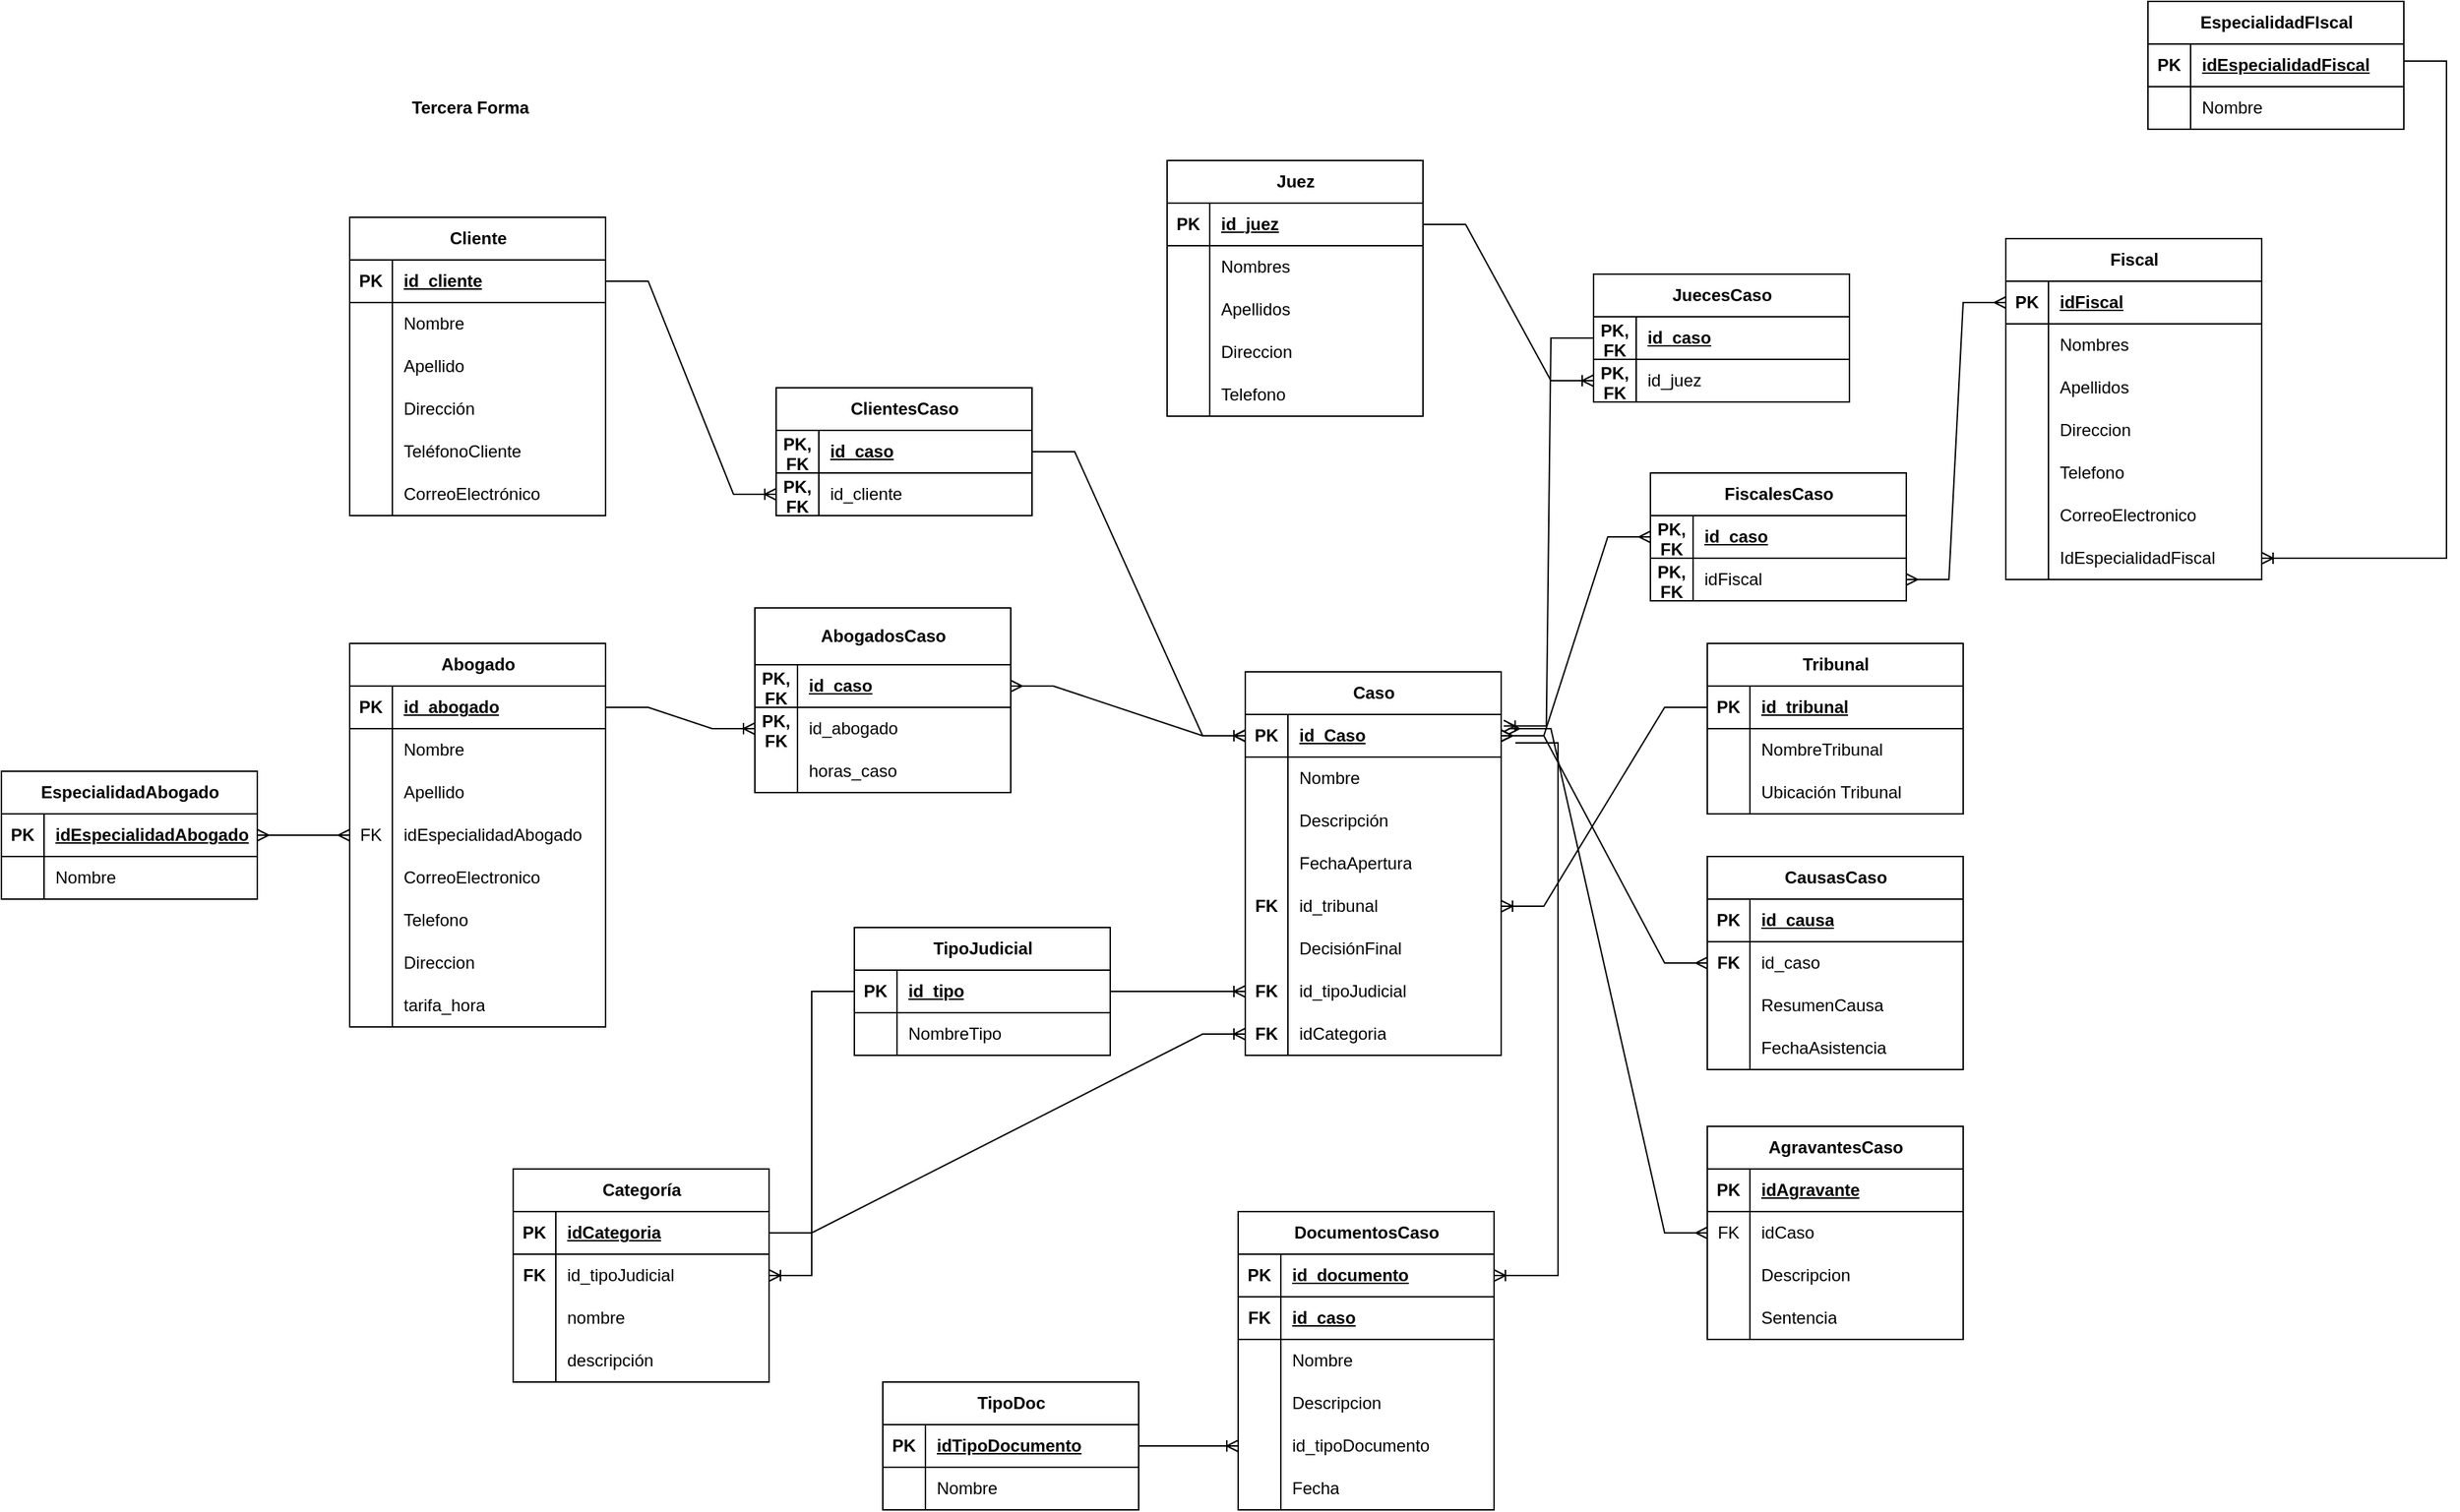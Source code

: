 <mxfile version="22.1.11" type="github">
  <diagram id="R2lEEEUBdFMjLlhIrx00" name="Page-1">
    <mxGraphModel dx="880" dy="507" grid="1" gridSize="10" guides="1" tooltips="1" connect="1" arrows="1" fold="1" page="1" pageScale="1" pageWidth="1920" pageHeight="1200" math="0" shadow="0" extFonts="Permanent Marker^https://fonts.googleapis.com/css?family=Permanent+Marker">
      <root>
        <mxCell id="0" />
        <mxCell id="1" parent="0" />
        <mxCell id="zoPZRiOaSalRY8e4PIpG-140" value="&lt;b&gt;Tercera Forma&lt;/b&gt;" style="text;html=1;strokeColor=none;fillColor=none;align=center;verticalAlign=middle;whiteSpace=wrap;rounded=0;" parent="1" vertex="1">
          <mxGeometry x="395" y="168" width="110" height="30" as="geometry" />
        </mxCell>
        <mxCell id="zoPZRiOaSalRY8e4PIpG-141" value="Cliente" style="shape=table;startSize=30;container=1;collapsible=1;childLayout=tableLayout;fixedRows=1;rowLines=0;fontStyle=1;align=center;resizeLast=1;html=1;rounded=0;" parent="1" vertex="1">
          <mxGeometry x="365" y="260" width="180" height="210" as="geometry" />
        </mxCell>
        <mxCell id="zoPZRiOaSalRY8e4PIpG-142" value="" style="shape=tableRow;horizontal=0;startSize=0;swimlaneHead=0;swimlaneBody=0;fillColor=none;collapsible=0;dropTarget=0;points=[[0,0.5],[1,0.5]];portConstraint=eastwest;top=0;left=0;right=0;bottom=1;rounded=0;" parent="zoPZRiOaSalRY8e4PIpG-141" vertex="1">
          <mxGeometry y="30" width="180" height="30" as="geometry" />
        </mxCell>
        <mxCell id="zoPZRiOaSalRY8e4PIpG-143" value="PK" style="shape=partialRectangle;connectable=0;fillColor=none;top=0;left=0;bottom=0;right=0;fontStyle=1;overflow=hidden;whiteSpace=wrap;html=1;rounded=0;" parent="zoPZRiOaSalRY8e4PIpG-142" vertex="1">
          <mxGeometry width="30" height="30" as="geometry">
            <mxRectangle width="30" height="30" as="alternateBounds" />
          </mxGeometry>
        </mxCell>
        <mxCell id="zoPZRiOaSalRY8e4PIpG-144" value="id_cliente" style="shape=partialRectangle;connectable=0;fillColor=none;top=0;left=0;bottom=0;right=0;align=left;spacingLeft=6;fontStyle=5;overflow=hidden;whiteSpace=wrap;html=1;rounded=0;" parent="zoPZRiOaSalRY8e4PIpG-142" vertex="1">
          <mxGeometry x="30" width="150" height="30" as="geometry">
            <mxRectangle width="150" height="30" as="alternateBounds" />
          </mxGeometry>
        </mxCell>
        <mxCell id="zoPZRiOaSalRY8e4PIpG-145" value="" style="shape=tableRow;horizontal=0;startSize=0;swimlaneHead=0;swimlaneBody=0;fillColor=none;collapsible=0;dropTarget=0;points=[[0,0.5],[1,0.5]];portConstraint=eastwest;top=0;left=0;right=0;bottom=0;rounded=0;" parent="zoPZRiOaSalRY8e4PIpG-141" vertex="1">
          <mxGeometry y="60" width="180" height="30" as="geometry" />
        </mxCell>
        <mxCell id="zoPZRiOaSalRY8e4PIpG-146" value="" style="shape=partialRectangle;connectable=0;fillColor=none;top=0;left=0;bottom=0;right=0;editable=1;overflow=hidden;whiteSpace=wrap;html=1;rounded=0;" parent="zoPZRiOaSalRY8e4PIpG-145" vertex="1">
          <mxGeometry width="30" height="30" as="geometry">
            <mxRectangle width="30" height="30" as="alternateBounds" />
          </mxGeometry>
        </mxCell>
        <mxCell id="zoPZRiOaSalRY8e4PIpG-147" value="Nombre" style="shape=partialRectangle;connectable=0;fillColor=none;top=0;left=0;bottom=0;right=0;align=left;spacingLeft=6;overflow=hidden;whiteSpace=wrap;html=1;rounded=0;" parent="zoPZRiOaSalRY8e4PIpG-145" vertex="1">
          <mxGeometry x="30" width="150" height="30" as="geometry">
            <mxRectangle width="150" height="30" as="alternateBounds" />
          </mxGeometry>
        </mxCell>
        <mxCell id="zoPZRiOaSalRY8e4PIpG-148" value="" style="shape=tableRow;horizontal=0;startSize=0;swimlaneHead=0;swimlaneBody=0;fillColor=none;collapsible=0;dropTarget=0;points=[[0,0.5],[1,0.5]];portConstraint=eastwest;top=0;left=0;right=0;bottom=0;rounded=0;" parent="zoPZRiOaSalRY8e4PIpG-141" vertex="1">
          <mxGeometry y="90" width="180" height="30" as="geometry" />
        </mxCell>
        <mxCell id="zoPZRiOaSalRY8e4PIpG-149" value="" style="shape=partialRectangle;connectable=0;fillColor=none;top=0;left=0;bottom=0;right=0;editable=1;overflow=hidden;whiteSpace=wrap;html=1;rounded=0;" parent="zoPZRiOaSalRY8e4PIpG-148" vertex="1">
          <mxGeometry width="30" height="30" as="geometry">
            <mxRectangle width="30" height="30" as="alternateBounds" />
          </mxGeometry>
        </mxCell>
        <mxCell id="zoPZRiOaSalRY8e4PIpG-150" value="Apellido" style="shape=partialRectangle;connectable=0;fillColor=none;top=0;left=0;bottom=0;right=0;align=left;spacingLeft=6;overflow=hidden;whiteSpace=wrap;html=1;rounded=0;" parent="zoPZRiOaSalRY8e4PIpG-148" vertex="1">
          <mxGeometry x="30" width="150" height="30" as="geometry">
            <mxRectangle width="150" height="30" as="alternateBounds" />
          </mxGeometry>
        </mxCell>
        <mxCell id="zoPZRiOaSalRY8e4PIpG-151" value="" style="shape=tableRow;horizontal=0;startSize=0;swimlaneHead=0;swimlaneBody=0;fillColor=none;collapsible=0;dropTarget=0;points=[[0,0.5],[1,0.5]];portConstraint=eastwest;top=0;left=0;right=0;bottom=0;rounded=0;" parent="zoPZRiOaSalRY8e4PIpG-141" vertex="1">
          <mxGeometry y="120" width="180" height="30" as="geometry" />
        </mxCell>
        <mxCell id="zoPZRiOaSalRY8e4PIpG-152" value="" style="shape=partialRectangle;connectable=0;fillColor=none;top=0;left=0;bottom=0;right=0;editable=1;overflow=hidden;whiteSpace=wrap;html=1;rounded=0;" parent="zoPZRiOaSalRY8e4PIpG-151" vertex="1">
          <mxGeometry width="30" height="30" as="geometry">
            <mxRectangle width="30" height="30" as="alternateBounds" />
          </mxGeometry>
        </mxCell>
        <mxCell id="zoPZRiOaSalRY8e4PIpG-153" value="Dirección" style="shape=partialRectangle;connectable=0;fillColor=none;top=0;left=0;bottom=0;right=0;align=left;spacingLeft=6;overflow=hidden;whiteSpace=wrap;html=1;rounded=0;" parent="zoPZRiOaSalRY8e4PIpG-151" vertex="1">
          <mxGeometry x="30" width="150" height="30" as="geometry">
            <mxRectangle width="150" height="30" as="alternateBounds" />
          </mxGeometry>
        </mxCell>
        <mxCell id="zoPZRiOaSalRY8e4PIpG-242" style="shape=tableRow;horizontal=0;startSize=0;swimlaneHead=0;swimlaneBody=0;fillColor=none;collapsible=0;dropTarget=0;points=[[0,0.5],[1,0.5]];portConstraint=eastwest;top=0;left=0;right=0;bottom=0;rounded=0;" parent="zoPZRiOaSalRY8e4PIpG-141" vertex="1">
          <mxGeometry y="150" width="180" height="30" as="geometry" />
        </mxCell>
        <mxCell id="zoPZRiOaSalRY8e4PIpG-243" style="shape=partialRectangle;connectable=0;fillColor=none;top=0;left=0;bottom=0;right=0;editable=1;overflow=hidden;whiteSpace=wrap;html=1;rounded=0;" parent="zoPZRiOaSalRY8e4PIpG-242" vertex="1">
          <mxGeometry width="30" height="30" as="geometry">
            <mxRectangle width="30" height="30" as="alternateBounds" />
          </mxGeometry>
        </mxCell>
        <mxCell id="zoPZRiOaSalRY8e4PIpG-244" value="TeléfonoCliente" style="shape=partialRectangle;connectable=0;fillColor=none;top=0;left=0;bottom=0;right=0;align=left;spacingLeft=6;overflow=hidden;whiteSpace=wrap;html=1;rounded=0;" parent="zoPZRiOaSalRY8e4PIpG-242" vertex="1">
          <mxGeometry x="30" width="150" height="30" as="geometry">
            <mxRectangle width="150" height="30" as="alternateBounds" />
          </mxGeometry>
        </mxCell>
        <mxCell id="zoPZRiOaSalRY8e4PIpG-154" style="shape=tableRow;horizontal=0;startSize=0;swimlaneHead=0;swimlaneBody=0;fillColor=none;collapsible=0;dropTarget=0;points=[[0,0.5],[1,0.5]];portConstraint=eastwest;top=0;left=0;right=0;bottom=0;rounded=0;" parent="zoPZRiOaSalRY8e4PIpG-141" vertex="1">
          <mxGeometry y="180" width="180" height="30" as="geometry" />
        </mxCell>
        <mxCell id="zoPZRiOaSalRY8e4PIpG-155" style="shape=partialRectangle;connectable=0;fillColor=none;top=0;left=0;bottom=0;right=0;editable=1;overflow=hidden;whiteSpace=wrap;html=1;rounded=0;" parent="zoPZRiOaSalRY8e4PIpG-154" vertex="1">
          <mxGeometry width="30" height="30" as="geometry">
            <mxRectangle width="30" height="30" as="alternateBounds" />
          </mxGeometry>
        </mxCell>
        <mxCell id="zoPZRiOaSalRY8e4PIpG-156" value="CorreoElectrónico" style="shape=partialRectangle;connectable=0;fillColor=none;top=0;left=0;bottom=0;right=0;align=left;spacingLeft=6;overflow=hidden;whiteSpace=wrap;html=1;rounded=0;" parent="zoPZRiOaSalRY8e4PIpG-154" vertex="1">
          <mxGeometry x="30" width="150" height="30" as="geometry">
            <mxRectangle width="150" height="30" as="alternateBounds" />
          </mxGeometry>
        </mxCell>
        <mxCell id="zoPZRiOaSalRY8e4PIpG-160" value="Abogado" style="shape=table;startSize=30;container=1;collapsible=1;childLayout=tableLayout;fixedRows=1;rowLines=0;fontStyle=1;align=center;resizeLast=1;html=1;" parent="1" vertex="1">
          <mxGeometry x="365" y="560" width="180" height="270" as="geometry" />
        </mxCell>
        <mxCell id="zoPZRiOaSalRY8e4PIpG-161" value="" style="shape=tableRow;horizontal=0;startSize=0;swimlaneHead=0;swimlaneBody=0;fillColor=none;collapsible=0;dropTarget=0;points=[[0,0.5],[1,0.5]];portConstraint=eastwest;top=0;left=0;right=0;bottom=1;" parent="zoPZRiOaSalRY8e4PIpG-160" vertex="1">
          <mxGeometry y="30" width="180" height="30" as="geometry" />
        </mxCell>
        <mxCell id="zoPZRiOaSalRY8e4PIpG-162" value="PK" style="shape=partialRectangle;connectable=0;fillColor=none;top=0;left=0;bottom=0;right=0;fontStyle=1;overflow=hidden;whiteSpace=wrap;html=1;" parent="zoPZRiOaSalRY8e4PIpG-161" vertex="1">
          <mxGeometry width="30" height="30" as="geometry">
            <mxRectangle width="30" height="30" as="alternateBounds" />
          </mxGeometry>
        </mxCell>
        <mxCell id="zoPZRiOaSalRY8e4PIpG-163" value="id_abogado" style="shape=partialRectangle;connectable=0;fillColor=none;top=0;left=0;bottom=0;right=0;align=left;spacingLeft=6;fontStyle=5;overflow=hidden;whiteSpace=wrap;html=1;" parent="zoPZRiOaSalRY8e4PIpG-161" vertex="1">
          <mxGeometry x="30" width="150" height="30" as="geometry">
            <mxRectangle width="150" height="30" as="alternateBounds" />
          </mxGeometry>
        </mxCell>
        <mxCell id="zoPZRiOaSalRY8e4PIpG-164" value="" style="shape=tableRow;horizontal=0;startSize=0;swimlaneHead=0;swimlaneBody=0;fillColor=none;collapsible=0;dropTarget=0;points=[[0,0.5],[1,0.5]];portConstraint=eastwest;top=0;left=0;right=0;bottom=0;" parent="zoPZRiOaSalRY8e4PIpG-160" vertex="1">
          <mxGeometry y="60" width="180" height="30" as="geometry" />
        </mxCell>
        <mxCell id="zoPZRiOaSalRY8e4PIpG-165" value="" style="shape=partialRectangle;connectable=0;fillColor=none;top=0;left=0;bottom=0;right=0;editable=1;overflow=hidden;whiteSpace=wrap;html=1;" parent="zoPZRiOaSalRY8e4PIpG-164" vertex="1">
          <mxGeometry width="30" height="30" as="geometry">
            <mxRectangle width="30" height="30" as="alternateBounds" />
          </mxGeometry>
        </mxCell>
        <mxCell id="zoPZRiOaSalRY8e4PIpG-166" value="Nombre" style="shape=partialRectangle;connectable=0;fillColor=none;top=0;left=0;bottom=0;right=0;align=left;spacingLeft=6;overflow=hidden;whiteSpace=wrap;html=1;" parent="zoPZRiOaSalRY8e4PIpG-164" vertex="1">
          <mxGeometry x="30" width="150" height="30" as="geometry">
            <mxRectangle width="150" height="30" as="alternateBounds" />
          </mxGeometry>
        </mxCell>
        <mxCell id="zoPZRiOaSalRY8e4PIpG-167" value="" style="shape=tableRow;horizontal=0;startSize=0;swimlaneHead=0;swimlaneBody=0;fillColor=none;collapsible=0;dropTarget=0;points=[[0,0.5],[1,0.5]];portConstraint=eastwest;top=0;left=0;right=0;bottom=0;" parent="zoPZRiOaSalRY8e4PIpG-160" vertex="1">
          <mxGeometry y="90" width="180" height="30" as="geometry" />
        </mxCell>
        <mxCell id="zoPZRiOaSalRY8e4PIpG-168" value="" style="shape=partialRectangle;connectable=0;fillColor=none;top=0;left=0;bottom=0;right=0;editable=1;overflow=hidden;whiteSpace=wrap;html=1;" parent="zoPZRiOaSalRY8e4PIpG-167" vertex="1">
          <mxGeometry width="30" height="30" as="geometry">
            <mxRectangle width="30" height="30" as="alternateBounds" />
          </mxGeometry>
        </mxCell>
        <mxCell id="zoPZRiOaSalRY8e4PIpG-169" value="Apellido" style="shape=partialRectangle;connectable=0;fillColor=none;top=0;left=0;bottom=0;right=0;align=left;spacingLeft=6;overflow=hidden;whiteSpace=wrap;html=1;" parent="zoPZRiOaSalRY8e4PIpG-167" vertex="1">
          <mxGeometry x="30" width="150" height="30" as="geometry">
            <mxRectangle width="150" height="30" as="alternateBounds" />
          </mxGeometry>
        </mxCell>
        <mxCell id="zoPZRiOaSalRY8e4PIpG-170" value="" style="shape=tableRow;horizontal=0;startSize=0;swimlaneHead=0;swimlaneBody=0;fillColor=none;collapsible=0;dropTarget=0;points=[[0,0.5],[1,0.5]];portConstraint=eastwest;top=0;left=0;right=0;bottom=0;" parent="zoPZRiOaSalRY8e4PIpG-160" vertex="1">
          <mxGeometry y="120" width="180" height="30" as="geometry" />
        </mxCell>
        <mxCell id="zoPZRiOaSalRY8e4PIpG-171" value="FK" style="shape=partialRectangle;connectable=0;fillColor=none;top=0;left=0;bottom=0;right=0;editable=1;overflow=hidden;whiteSpace=wrap;html=1;" parent="zoPZRiOaSalRY8e4PIpG-170" vertex="1">
          <mxGeometry width="30" height="30" as="geometry">
            <mxRectangle width="30" height="30" as="alternateBounds" />
          </mxGeometry>
        </mxCell>
        <mxCell id="zoPZRiOaSalRY8e4PIpG-172" value="idEspecialidadAbogado" style="shape=partialRectangle;connectable=0;fillColor=none;top=0;left=0;bottom=0;right=0;align=left;spacingLeft=6;overflow=hidden;whiteSpace=wrap;html=1;" parent="zoPZRiOaSalRY8e4PIpG-170" vertex="1">
          <mxGeometry x="30" width="150" height="30" as="geometry">
            <mxRectangle width="150" height="30" as="alternateBounds" />
          </mxGeometry>
        </mxCell>
        <mxCell id="zoPZRiOaSalRY8e4PIpG-173" style="shape=tableRow;horizontal=0;startSize=0;swimlaneHead=0;swimlaneBody=0;fillColor=none;collapsible=0;dropTarget=0;points=[[0,0.5],[1,0.5]];portConstraint=eastwest;top=0;left=0;right=0;bottom=0;" parent="zoPZRiOaSalRY8e4PIpG-160" vertex="1">
          <mxGeometry y="150" width="180" height="30" as="geometry" />
        </mxCell>
        <mxCell id="zoPZRiOaSalRY8e4PIpG-174" style="shape=partialRectangle;connectable=0;fillColor=none;top=0;left=0;bottom=0;right=0;editable=1;overflow=hidden;whiteSpace=wrap;html=1;" parent="zoPZRiOaSalRY8e4PIpG-173" vertex="1">
          <mxGeometry width="30" height="30" as="geometry">
            <mxRectangle width="30" height="30" as="alternateBounds" />
          </mxGeometry>
        </mxCell>
        <mxCell id="zoPZRiOaSalRY8e4PIpG-175" value="CorreoElectronico" style="shape=partialRectangle;connectable=0;fillColor=none;top=0;left=0;bottom=0;right=0;align=left;spacingLeft=6;overflow=hidden;whiteSpace=wrap;html=1;" parent="zoPZRiOaSalRY8e4PIpG-173" vertex="1">
          <mxGeometry x="30" width="150" height="30" as="geometry">
            <mxRectangle width="150" height="30" as="alternateBounds" />
          </mxGeometry>
        </mxCell>
        <mxCell id="zoPZRiOaSalRY8e4PIpG-239" style="shape=tableRow;horizontal=0;startSize=0;swimlaneHead=0;swimlaneBody=0;fillColor=none;collapsible=0;dropTarget=0;points=[[0,0.5],[1,0.5]];portConstraint=eastwest;top=0;left=0;right=0;bottom=0;" parent="zoPZRiOaSalRY8e4PIpG-160" vertex="1">
          <mxGeometry y="180" width="180" height="30" as="geometry" />
        </mxCell>
        <mxCell id="zoPZRiOaSalRY8e4PIpG-240" style="shape=partialRectangle;connectable=0;fillColor=none;top=0;left=0;bottom=0;right=0;editable=1;overflow=hidden;whiteSpace=wrap;html=1;" parent="zoPZRiOaSalRY8e4PIpG-239" vertex="1">
          <mxGeometry width="30" height="30" as="geometry">
            <mxRectangle width="30" height="30" as="alternateBounds" />
          </mxGeometry>
        </mxCell>
        <mxCell id="zoPZRiOaSalRY8e4PIpG-241" value="Telefono" style="shape=partialRectangle;connectable=0;fillColor=none;top=0;left=0;bottom=0;right=0;align=left;spacingLeft=6;overflow=hidden;whiteSpace=wrap;html=1;" parent="zoPZRiOaSalRY8e4PIpG-239" vertex="1">
          <mxGeometry x="30" width="150" height="30" as="geometry">
            <mxRectangle width="150" height="30" as="alternateBounds" />
          </mxGeometry>
        </mxCell>
        <mxCell id="zoPZRiOaSalRY8e4PIpG-176" style="shape=tableRow;horizontal=0;startSize=0;swimlaneHead=0;swimlaneBody=0;fillColor=none;collapsible=0;dropTarget=0;points=[[0,0.5],[1,0.5]];portConstraint=eastwest;top=0;left=0;right=0;bottom=0;" parent="zoPZRiOaSalRY8e4PIpG-160" vertex="1">
          <mxGeometry y="210" width="180" height="30" as="geometry" />
        </mxCell>
        <mxCell id="zoPZRiOaSalRY8e4PIpG-177" style="shape=partialRectangle;connectable=0;fillColor=none;top=0;left=0;bottom=0;right=0;editable=1;overflow=hidden;whiteSpace=wrap;html=1;" parent="zoPZRiOaSalRY8e4PIpG-176" vertex="1">
          <mxGeometry width="30" height="30" as="geometry">
            <mxRectangle width="30" height="30" as="alternateBounds" />
          </mxGeometry>
        </mxCell>
        <mxCell id="zoPZRiOaSalRY8e4PIpG-178" value="Direccion" style="shape=partialRectangle;connectable=0;fillColor=none;top=0;left=0;bottom=0;right=0;align=left;spacingLeft=6;overflow=hidden;whiteSpace=wrap;html=1;" parent="zoPZRiOaSalRY8e4PIpG-176" vertex="1">
          <mxGeometry x="30" width="150" height="30" as="geometry">
            <mxRectangle width="150" height="30" as="alternateBounds" />
          </mxGeometry>
        </mxCell>
        <mxCell id="zoPZRiOaSalRY8e4PIpG-220" style="shape=tableRow;horizontal=0;startSize=0;swimlaneHead=0;swimlaneBody=0;fillColor=none;collapsible=0;dropTarget=0;points=[[0,0.5],[1,0.5]];portConstraint=eastwest;top=0;left=0;right=0;bottom=0;" parent="zoPZRiOaSalRY8e4PIpG-160" vertex="1">
          <mxGeometry y="240" width="180" height="30" as="geometry" />
        </mxCell>
        <mxCell id="zoPZRiOaSalRY8e4PIpG-221" style="shape=partialRectangle;connectable=0;fillColor=none;top=0;left=0;bottom=0;right=0;editable=1;overflow=hidden;whiteSpace=wrap;html=1;" parent="zoPZRiOaSalRY8e4PIpG-220" vertex="1">
          <mxGeometry width="30" height="30" as="geometry">
            <mxRectangle width="30" height="30" as="alternateBounds" />
          </mxGeometry>
        </mxCell>
        <mxCell id="zoPZRiOaSalRY8e4PIpG-222" value="tarifa_hora" style="shape=partialRectangle;connectable=0;fillColor=none;top=0;left=0;bottom=0;right=0;align=left;spacingLeft=6;overflow=hidden;whiteSpace=wrap;html=1;" parent="zoPZRiOaSalRY8e4PIpG-220" vertex="1">
          <mxGeometry x="30" width="150" height="30" as="geometry">
            <mxRectangle width="150" height="30" as="alternateBounds" />
          </mxGeometry>
        </mxCell>
        <mxCell id="zoPZRiOaSalRY8e4PIpG-182" value="Tribunal" style="shape=table;startSize=30;container=1;collapsible=1;childLayout=tableLayout;fixedRows=1;rowLines=0;fontStyle=1;align=center;resizeLast=1;html=1;" parent="1" vertex="1">
          <mxGeometry x="1320" y="560" width="180" height="120" as="geometry" />
        </mxCell>
        <mxCell id="zoPZRiOaSalRY8e4PIpG-183" value="" style="shape=tableRow;horizontal=0;startSize=0;swimlaneHead=0;swimlaneBody=0;fillColor=none;collapsible=0;dropTarget=0;points=[[0,0.5],[1,0.5]];portConstraint=eastwest;top=0;left=0;right=0;bottom=1;" parent="zoPZRiOaSalRY8e4PIpG-182" vertex="1">
          <mxGeometry y="30" width="180" height="30" as="geometry" />
        </mxCell>
        <mxCell id="zoPZRiOaSalRY8e4PIpG-184" value="PK" style="shape=partialRectangle;connectable=0;fillColor=none;top=0;left=0;bottom=0;right=0;fontStyle=1;overflow=hidden;whiteSpace=wrap;html=1;" parent="zoPZRiOaSalRY8e4PIpG-183" vertex="1">
          <mxGeometry width="30" height="30" as="geometry">
            <mxRectangle width="30" height="30" as="alternateBounds" />
          </mxGeometry>
        </mxCell>
        <mxCell id="zoPZRiOaSalRY8e4PIpG-185" value="id_tribunal" style="shape=partialRectangle;connectable=0;fillColor=none;top=0;left=0;bottom=0;right=0;align=left;spacingLeft=6;fontStyle=5;overflow=hidden;whiteSpace=wrap;html=1;" parent="zoPZRiOaSalRY8e4PIpG-183" vertex="1">
          <mxGeometry x="30" width="150" height="30" as="geometry">
            <mxRectangle width="150" height="30" as="alternateBounds" />
          </mxGeometry>
        </mxCell>
        <mxCell id="zoPZRiOaSalRY8e4PIpG-186" value="" style="shape=tableRow;horizontal=0;startSize=0;swimlaneHead=0;swimlaneBody=0;fillColor=none;collapsible=0;dropTarget=0;points=[[0,0.5],[1,0.5]];portConstraint=eastwest;top=0;left=0;right=0;bottom=0;" parent="zoPZRiOaSalRY8e4PIpG-182" vertex="1">
          <mxGeometry y="60" width="180" height="30" as="geometry" />
        </mxCell>
        <mxCell id="zoPZRiOaSalRY8e4PIpG-187" value="" style="shape=partialRectangle;connectable=0;fillColor=none;top=0;left=0;bottom=0;right=0;editable=1;overflow=hidden;whiteSpace=wrap;html=1;" parent="zoPZRiOaSalRY8e4PIpG-186" vertex="1">
          <mxGeometry width="30" height="30" as="geometry">
            <mxRectangle width="30" height="30" as="alternateBounds" />
          </mxGeometry>
        </mxCell>
        <mxCell id="zoPZRiOaSalRY8e4PIpG-188" value="NombreTribunal" style="shape=partialRectangle;connectable=0;fillColor=none;top=0;left=0;bottom=0;right=0;align=left;spacingLeft=6;overflow=hidden;whiteSpace=wrap;html=1;" parent="zoPZRiOaSalRY8e4PIpG-186" vertex="1">
          <mxGeometry x="30" width="150" height="30" as="geometry">
            <mxRectangle width="150" height="30" as="alternateBounds" />
          </mxGeometry>
        </mxCell>
        <mxCell id="zoPZRiOaSalRY8e4PIpG-189" value="" style="shape=tableRow;horizontal=0;startSize=0;swimlaneHead=0;swimlaneBody=0;fillColor=none;collapsible=0;dropTarget=0;points=[[0,0.5],[1,0.5]];portConstraint=eastwest;top=0;left=0;right=0;bottom=0;" parent="zoPZRiOaSalRY8e4PIpG-182" vertex="1">
          <mxGeometry y="90" width="180" height="30" as="geometry" />
        </mxCell>
        <mxCell id="zoPZRiOaSalRY8e4PIpG-190" value="" style="shape=partialRectangle;connectable=0;fillColor=none;top=0;left=0;bottom=0;right=0;editable=1;overflow=hidden;whiteSpace=wrap;html=1;" parent="zoPZRiOaSalRY8e4PIpG-189" vertex="1">
          <mxGeometry width="30" height="30" as="geometry">
            <mxRectangle width="30" height="30" as="alternateBounds" />
          </mxGeometry>
        </mxCell>
        <mxCell id="zoPZRiOaSalRY8e4PIpG-191" value="Ubicación Tribunal" style="shape=partialRectangle;connectable=0;fillColor=none;top=0;left=0;bottom=0;right=0;align=left;spacingLeft=6;overflow=hidden;whiteSpace=wrap;html=1;" parent="zoPZRiOaSalRY8e4PIpG-189" vertex="1">
          <mxGeometry x="30" width="150" height="30" as="geometry">
            <mxRectangle width="150" height="30" as="alternateBounds" />
          </mxGeometry>
        </mxCell>
        <mxCell id="zoPZRiOaSalRY8e4PIpG-195" value="Caso" style="shape=table;startSize=30;container=1;collapsible=1;childLayout=tableLayout;fixedRows=1;rowLines=0;fontStyle=1;align=center;resizeLast=1;html=1;" parent="1" vertex="1">
          <mxGeometry x="995" y="580" width="180" height="270" as="geometry" />
        </mxCell>
        <mxCell id="zoPZRiOaSalRY8e4PIpG-196" value="" style="shape=tableRow;horizontal=0;startSize=0;swimlaneHead=0;swimlaneBody=0;fillColor=none;collapsible=0;dropTarget=0;points=[[0,0.5],[1,0.5]];portConstraint=eastwest;top=0;left=0;right=0;bottom=1;" parent="zoPZRiOaSalRY8e4PIpG-195" vertex="1">
          <mxGeometry y="30" width="180" height="30" as="geometry" />
        </mxCell>
        <mxCell id="zoPZRiOaSalRY8e4PIpG-197" value="PK" style="shape=partialRectangle;connectable=0;fillColor=none;top=0;left=0;bottom=0;right=0;fontStyle=1;overflow=hidden;whiteSpace=wrap;html=1;" parent="zoPZRiOaSalRY8e4PIpG-196" vertex="1">
          <mxGeometry width="30" height="30" as="geometry">
            <mxRectangle width="30" height="30" as="alternateBounds" />
          </mxGeometry>
        </mxCell>
        <mxCell id="zoPZRiOaSalRY8e4PIpG-198" value="id_Caso" style="shape=partialRectangle;connectable=0;fillColor=none;top=0;left=0;bottom=0;right=0;align=left;spacingLeft=6;fontStyle=5;overflow=hidden;whiteSpace=wrap;html=1;" parent="zoPZRiOaSalRY8e4PIpG-196" vertex="1">
          <mxGeometry x="30" width="150" height="30" as="geometry">
            <mxRectangle width="150" height="30" as="alternateBounds" />
          </mxGeometry>
        </mxCell>
        <mxCell id="zoPZRiOaSalRY8e4PIpG-199" value="" style="shape=tableRow;horizontal=0;startSize=0;swimlaneHead=0;swimlaneBody=0;fillColor=none;collapsible=0;dropTarget=0;points=[[0,0.5],[1,0.5]];portConstraint=eastwest;top=0;left=0;right=0;bottom=0;" parent="zoPZRiOaSalRY8e4PIpG-195" vertex="1">
          <mxGeometry y="60" width="180" height="30" as="geometry" />
        </mxCell>
        <mxCell id="zoPZRiOaSalRY8e4PIpG-200" value="" style="shape=partialRectangle;connectable=0;fillColor=none;top=0;left=0;bottom=0;right=0;editable=1;overflow=hidden;whiteSpace=wrap;html=1;" parent="zoPZRiOaSalRY8e4PIpG-199" vertex="1">
          <mxGeometry width="30" height="30" as="geometry">
            <mxRectangle width="30" height="30" as="alternateBounds" />
          </mxGeometry>
        </mxCell>
        <mxCell id="zoPZRiOaSalRY8e4PIpG-201" value="Nombre" style="shape=partialRectangle;connectable=0;fillColor=none;top=0;left=0;bottom=0;right=0;align=left;spacingLeft=6;overflow=hidden;whiteSpace=wrap;html=1;" parent="zoPZRiOaSalRY8e4PIpG-199" vertex="1">
          <mxGeometry x="30" width="150" height="30" as="geometry">
            <mxRectangle width="150" height="30" as="alternateBounds" />
          </mxGeometry>
        </mxCell>
        <mxCell id="zoPZRiOaSalRY8e4PIpG-202" value="" style="shape=tableRow;horizontal=0;startSize=0;swimlaneHead=0;swimlaneBody=0;fillColor=none;collapsible=0;dropTarget=0;points=[[0,0.5],[1,0.5]];portConstraint=eastwest;top=0;left=0;right=0;bottom=0;" parent="zoPZRiOaSalRY8e4PIpG-195" vertex="1">
          <mxGeometry y="90" width="180" height="30" as="geometry" />
        </mxCell>
        <mxCell id="zoPZRiOaSalRY8e4PIpG-203" value="" style="shape=partialRectangle;connectable=0;fillColor=none;top=0;left=0;bottom=0;right=0;editable=1;overflow=hidden;whiteSpace=wrap;html=1;" parent="zoPZRiOaSalRY8e4PIpG-202" vertex="1">
          <mxGeometry width="30" height="30" as="geometry">
            <mxRectangle width="30" height="30" as="alternateBounds" />
          </mxGeometry>
        </mxCell>
        <mxCell id="zoPZRiOaSalRY8e4PIpG-204" value="Descripción" style="shape=partialRectangle;connectable=0;fillColor=none;top=0;left=0;bottom=0;right=0;align=left;spacingLeft=6;overflow=hidden;whiteSpace=wrap;html=1;" parent="zoPZRiOaSalRY8e4PIpG-202" vertex="1">
          <mxGeometry x="30" width="150" height="30" as="geometry">
            <mxRectangle width="150" height="30" as="alternateBounds" />
          </mxGeometry>
        </mxCell>
        <mxCell id="zoPZRiOaSalRY8e4PIpG-205" value="" style="shape=tableRow;horizontal=0;startSize=0;swimlaneHead=0;swimlaneBody=0;fillColor=none;collapsible=0;dropTarget=0;points=[[0,0.5],[1,0.5]];portConstraint=eastwest;top=0;left=0;right=0;bottom=0;" parent="zoPZRiOaSalRY8e4PIpG-195" vertex="1">
          <mxGeometry y="120" width="180" height="30" as="geometry" />
        </mxCell>
        <mxCell id="zoPZRiOaSalRY8e4PIpG-206" value="" style="shape=partialRectangle;connectable=0;fillColor=none;top=0;left=0;bottom=0;right=0;editable=1;overflow=hidden;whiteSpace=wrap;html=1;" parent="zoPZRiOaSalRY8e4PIpG-205" vertex="1">
          <mxGeometry width="30" height="30" as="geometry">
            <mxRectangle width="30" height="30" as="alternateBounds" />
          </mxGeometry>
        </mxCell>
        <mxCell id="zoPZRiOaSalRY8e4PIpG-207" value="FechaApertura" style="shape=partialRectangle;connectable=0;fillColor=none;top=0;left=0;bottom=0;right=0;align=left;spacingLeft=6;overflow=hidden;whiteSpace=wrap;html=1;" parent="zoPZRiOaSalRY8e4PIpG-205" vertex="1">
          <mxGeometry x="30" width="150" height="30" as="geometry">
            <mxRectangle width="150" height="30" as="alternateBounds" />
          </mxGeometry>
        </mxCell>
        <mxCell id="zoPZRiOaSalRY8e4PIpG-208" style="shape=tableRow;horizontal=0;startSize=0;swimlaneHead=0;swimlaneBody=0;fillColor=none;collapsible=0;dropTarget=0;points=[[0,0.5],[1,0.5]];portConstraint=eastwest;top=0;left=0;right=0;bottom=0;" parent="zoPZRiOaSalRY8e4PIpG-195" vertex="1">
          <mxGeometry y="150" width="180" height="30" as="geometry" />
        </mxCell>
        <mxCell id="zoPZRiOaSalRY8e4PIpG-209" value="&lt;b&gt;FK&lt;/b&gt;" style="shape=partialRectangle;connectable=0;fillColor=none;top=0;left=0;bottom=0;right=0;editable=1;overflow=hidden;whiteSpace=wrap;html=1;" parent="zoPZRiOaSalRY8e4PIpG-208" vertex="1">
          <mxGeometry width="30" height="30" as="geometry">
            <mxRectangle width="30" height="30" as="alternateBounds" />
          </mxGeometry>
        </mxCell>
        <mxCell id="zoPZRiOaSalRY8e4PIpG-210" value="id_tribunal" style="shape=partialRectangle;connectable=0;fillColor=none;top=0;left=0;bottom=0;right=0;align=left;spacingLeft=6;overflow=hidden;whiteSpace=wrap;html=1;" parent="zoPZRiOaSalRY8e4PIpG-208" vertex="1">
          <mxGeometry x="30" width="150" height="30" as="geometry">
            <mxRectangle width="150" height="30" as="alternateBounds" />
          </mxGeometry>
        </mxCell>
        <mxCell id="zoPZRiOaSalRY8e4PIpG-217" style="shape=tableRow;horizontal=0;startSize=0;swimlaneHead=0;swimlaneBody=0;fillColor=none;collapsible=0;dropTarget=0;points=[[0,0.5],[1,0.5]];portConstraint=eastwest;top=0;left=0;right=0;bottom=0;" parent="zoPZRiOaSalRY8e4PIpG-195" vertex="1">
          <mxGeometry y="180" width="180" height="30" as="geometry" />
        </mxCell>
        <mxCell id="zoPZRiOaSalRY8e4PIpG-218" style="shape=partialRectangle;connectable=0;fillColor=none;top=0;left=0;bottom=0;right=0;editable=1;overflow=hidden;whiteSpace=wrap;html=1;" parent="zoPZRiOaSalRY8e4PIpG-217" vertex="1">
          <mxGeometry width="30" height="30" as="geometry">
            <mxRectangle width="30" height="30" as="alternateBounds" />
          </mxGeometry>
        </mxCell>
        <mxCell id="zoPZRiOaSalRY8e4PIpG-219" value="DecisiónFinal" style="shape=partialRectangle;connectable=0;fillColor=none;top=0;left=0;bottom=0;right=0;align=left;spacingLeft=6;overflow=hidden;whiteSpace=wrap;html=1;" parent="zoPZRiOaSalRY8e4PIpG-217" vertex="1">
          <mxGeometry x="30" width="150" height="30" as="geometry">
            <mxRectangle width="150" height="30" as="alternateBounds" />
          </mxGeometry>
        </mxCell>
        <mxCell id="zoPZRiOaSalRY8e4PIpG-323" style="shape=tableRow;horizontal=0;startSize=0;swimlaneHead=0;swimlaneBody=0;fillColor=none;collapsible=0;dropTarget=0;points=[[0,0.5],[1,0.5]];portConstraint=eastwest;top=0;left=0;right=0;bottom=0;" parent="zoPZRiOaSalRY8e4PIpG-195" vertex="1">
          <mxGeometry y="210" width="180" height="30" as="geometry" />
        </mxCell>
        <mxCell id="zoPZRiOaSalRY8e4PIpG-324" value="&lt;b&gt;FK&lt;/b&gt;" style="shape=partialRectangle;connectable=0;fillColor=none;top=0;left=0;bottom=0;right=0;editable=1;overflow=hidden;whiteSpace=wrap;html=1;" parent="zoPZRiOaSalRY8e4PIpG-323" vertex="1">
          <mxGeometry width="30" height="30" as="geometry">
            <mxRectangle width="30" height="30" as="alternateBounds" />
          </mxGeometry>
        </mxCell>
        <mxCell id="zoPZRiOaSalRY8e4PIpG-325" value="id_tipoJudicial" style="shape=partialRectangle;connectable=0;fillColor=none;top=0;left=0;bottom=0;right=0;align=left;spacingLeft=6;overflow=hidden;whiteSpace=wrap;html=1;" parent="zoPZRiOaSalRY8e4PIpG-323" vertex="1">
          <mxGeometry x="30" width="150" height="30" as="geometry">
            <mxRectangle width="150" height="30" as="alternateBounds" />
          </mxGeometry>
        </mxCell>
        <mxCell id="WmcZf1T_0y9ZojhL9d1N-24" style="shape=tableRow;horizontal=0;startSize=0;swimlaneHead=0;swimlaneBody=0;fillColor=none;collapsible=0;dropTarget=0;points=[[0,0.5],[1,0.5]];portConstraint=eastwest;top=0;left=0;right=0;bottom=0;" parent="zoPZRiOaSalRY8e4PIpG-195" vertex="1">
          <mxGeometry y="240" width="180" height="30" as="geometry" />
        </mxCell>
        <mxCell id="WmcZf1T_0y9ZojhL9d1N-25" value="&lt;b&gt;FK&lt;/b&gt;" style="shape=partialRectangle;connectable=0;fillColor=none;top=0;left=0;bottom=0;right=0;editable=1;overflow=hidden;whiteSpace=wrap;html=1;" parent="WmcZf1T_0y9ZojhL9d1N-24" vertex="1">
          <mxGeometry width="30" height="30" as="geometry">
            <mxRectangle width="30" height="30" as="alternateBounds" />
          </mxGeometry>
        </mxCell>
        <mxCell id="WmcZf1T_0y9ZojhL9d1N-26" value="idCategoria" style="shape=partialRectangle;connectable=0;fillColor=none;top=0;left=0;bottom=0;right=0;align=left;spacingLeft=6;overflow=hidden;whiteSpace=wrap;html=1;" parent="WmcZf1T_0y9ZojhL9d1N-24" vertex="1">
          <mxGeometry x="30" width="150" height="30" as="geometry">
            <mxRectangle width="150" height="30" as="alternateBounds" />
          </mxGeometry>
        </mxCell>
        <mxCell id="zoPZRiOaSalRY8e4PIpG-223" value="Juez" style="shape=table;startSize=30;container=1;collapsible=1;childLayout=tableLayout;fixedRows=1;rowLines=0;fontStyle=1;align=center;resizeLast=1;html=1;" parent="1" vertex="1">
          <mxGeometry x="940" y="220" width="180" height="180" as="geometry" />
        </mxCell>
        <mxCell id="zoPZRiOaSalRY8e4PIpG-224" value="" style="shape=tableRow;horizontal=0;startSize=0;swimlaneHead=0;swimlaneBody=0;fillColor=none;collapsible=0;dropTarget=0;points=[[0,0.5],[1,0.5]];portConstraint=eastwest;top=0;left=0;right=0;bottom=1;" parent="zoPZRiOaSalRY8e4PIpG-223" vertex="1">
          <mxGeometry y="30" width="180" height="30" as="geometry" />
        </mxCell>
        <mxCell id="zoPZRiOaSalRY8e4PIpG-225" value="PK" style="shape=partialRectangle;connectable=0;fillColor=none;top=0;left=0;bottom=0;right=0;fontStyle=1;overflow=hidden;whiteSpace=wrap;html=1;" parent="zoPZRiOaSalRY8e4PIpG-224" vertex="1">
          <mxGeometry width="30" height="30" as="geometry">
            <mxRectangle width="30" height="30" as="alternateBounds" />
          </mxGeometry>
        </mxCell>
        <mxCell id="zoPZRiOaSalRY8e4PIpG-226" value="id_juez" style="shape=partialRectangle;connectable=0;fillColor=none;top=0;left=0;bottom=0;right=0;align=left;spacingLeft=6;fontStyle=5;overflow=hidden;whiteSpace=wrap;html=1;" parent="zoPZRiOaSalRY8e4PIpG-224" vertex="1">
          <mxGeometry x="30" width="150" height="30" as="geometry">
            <mxRectangle width="150" height="30" as="alternateBounds" />
          </mxGeometry>
        </mxCell>
        <mxCell id="zoPZRiOaSalRY8e4PIpG-227" value="" style="shape=tableRow;horizontal=0;startSize=0;swimlaneHead=0;swimlaneBody=0;fillColor=none;collapsible=0;dropTarget=0;points=[[0,0.5],[1,0.5]];portConstraint=eastwest;top=0;left=0;right=0;bottom=0;" parent="zoPZRiOaSalRY8e4PIpG-223" vertex="1">
          <mxGeometry y="60" width="180" height="30" as="geometry" />
        </mxCell>
        <mxCell id="zoPZRiOaSalRY8e4PIpG-228" value="" style="shape=partialRectangle;connectable=0;fillColor=none;top=0;left=0;bottom=0;right=0;editable=1;overflow=hidden;whiteSpace=wrap;html=1;" parent="zoPZRiOaSalRY8e4PIpG-227" vertex="1">
          <mxGeometry width="30" height="30" as="geometry">
            <mxRectangle width="30" height="30" as="alternateBounds" />
          </mxGeometry>
        </mxCell>
        <mxCell id="zoPZRiOaSalRY8e4PIpG-229" value="Nombres" style="shape=partialRectangle;connectable=0;fillColor=none;top=0;left=0;bottom=0;right=0;align=left;spacingLeft=6;overflow=hidden;whiteSpace=wrap;html=1;" parent="zoPZRiOaSalRY8e4PIpG-227" vertex="1">
          <mxGeometry x="30" width="150" height="30" as="geometry">
            <mxRectangle width="150" height="30" as="alternateBounds" />
          </mxGeometry>
        </mxCell>
        <mxCell id="zoPZRiOaSalRY8e4PIpG-230" value="" style="shape=tableRow;horizontal=0;startSize=0;swimlaneHead=0;swimlaneBody=0;fillColor=none;collapsible=0;dropTarget=0;points=[[0,0.5],[1,0.5]];portConstraint=eastwest;top=0;left=0;right=0;bottom=0;" parent="zoPZRiOaSalRY8e4PIpG-223" vertex="1">
          <mxGeometry y="90" width="180" height="30" as="geometry" />
        </mxCell>
        <mxCell id="zoPZRiOaSalRY8e4PIpG-231" value="" style="shape=partialRectangle;connectable=0;fillColor=none;top=0;left=0;bottom=0;right=0;editable=1;overflow=hidden;whiteSpace=wrap;html=1;" parent="zoPZRiOaSalRY8e4PIpG-230" vertex="1">
          <mxGeometry width="30" height="30" as="geometry">
            <mxRectangle width="30" height="30" as="alternateBounds" />
          </mxGeometry>
        </mxCell>
        <mxCell id="zoPZRiOaSalRY8e4PIpG-232" value="Apellidos" style="shape=partialRectangle;connectable=0;fillColor=none;top=0;left=0;bottom=0;right=0;align=left;spacingLeft=6;overflow=hidden;whiteSpace=wrap;html=1;" parent="zoPZRiOaSalRY8e4PIpG-230" vertex="1">
          <mxGeometry x="30" width="150" height="30" as="geometry">
            <mxRectangle width="150" height="30" as="alternateBounds" />
          </mxGeometry>
        </mxCell>
        <mxCell id="zoPZRiOaSalRY8e4PIpG-233" value="" style="shape=tableRow;horizontal=0;startSize=0;swimlaneHead=0;swimlaneBody=0;fillColor=none;collapsible=0;dropTarget=0;points=[[0,0.5],[1,0.5]];portConstraint=eastwest;top=0;left=0;right=0;bottom=0;" parent="zoPZRiOaSalRY8e4PIpG-223" vertex="1">
          <mxGeometry y="120" width="180" height="30" as="geometry" />
        </mxCell>
        <mxCell id="zoPZRiOaSalRY8e4PIpG-234" value="" style="shape=partialRectangle;connectable=0;fillColor=none;top=0;left=0;bottom=0;right=0;editable=1;overflow=hidden;whiteSpace=wrap;html=1;" parent="zoPZRiOaSalRY8e4PIpG-233" vertex="1">
          <mxGeometry width="30" height="30" as="geometry">
            <mxRectangle width="30" height="30" as="alternateBounds" />
          </mxGeometry>
        </mxCell>
        <mxCell id="zoPZRiOaSalRY8e4PIpG-235" value="Direccion" style="shape=partialRectangle;connectable=0;fillColor=none;top=0;left=0;bottom=0;right=0;align=left;spacingLeft=6;overflow=hidden;whiteSpace=wrap;html=1;" parent="zoPZRiOaSalRY8e4PIpG-233" vertex="1">
          <mxGeometry x="30" width="150" height="30" as="geometry">
            <mxRectangle width="150" height="30" as="alternateBounds" />
          </mxGeometry>
        </mxCell>
        <mxCell id="zoPZRiOaSalRY8e4PIpG-236" style="shape=tableRow;horizontal=0;startSize=0;swimlaneHead=0;swimlaneBody=0;fillColor=none;collapsible=0;dropTarget=0;points=[[0,0.5],[1,0.5]];portConstraint=eastwest;top=0;left=0;right=0;bottom=0;" parent="zoPZRiOaSalRY8e4PIpG-223" vertex="1">
          <mxGeometry y="150" width="180" height="30" as="geometry" />
        </mxCell>
        <mxCell id="zoPZRiOaSalRY8e4PIpG-237" style="shape=partialRectangle;connectable=0;fillColor=none;top=0;left=0;bottom=0;right=0;editable=1;overflow=hidden;whiteSpace=wrap;html=1;" parent="zoPZRiOaSalRY8e4PIpG-236" vertex="1">
          <mxGeometry width="30" height="30" as="geometry">
            <mxRectangle width="30" height="30" as="alternateBounds" />
          </mxGeometry>
        </mxCell>
        <mxCell id="zoPZRiOaSalRY8e4PIpG-238" value="Telefono" style="shape=partialRectangle;connectable=0;fillColor=none;top=0;left=0;bottom=0;right=0;align=left;spacingLeft=6;overflow=hidden;whiteSpace=wrap;html=1;" parent="zoPZRiOaSalRY8e4PIpG-236" vertex="1">
          <mxGeometry x="30" width="150" height="30" as="geometry">
            <mxRectangle width="150" height="30" as="alternateBounds" />
          </mxGeometry>
        </mxCell>
        <mxCell id="zoPZRiOaSalRY8e4PIpG-245" value="CausasCaso" style="shape=table;startSize=30;container=1;collapsible=1;childLayout=tableLayout;fixedRows=1;rowLines=0;fontStyle=1;align=center;resizeLast=1;html=1;" parent="1" vertex="1">
          <mxGeometry x="1320" y="710" width="180" height="150" as="geometry" />
        </mxCell>
        <mxCell id="zoPZRiOaSalRY8e4PIpG-246" value="" style="shape=tableRow;horizontal=0;startSize=0;swimlaneHead=0;swimlaneBody=0;fillColor=none;collapsible=0;dropTarget=0;points=[[0,0.5],[1,0.5]];portConstraint=eastwest;top=0;left=0;right=0;bottom=1;" parent="zoPZRiOaSalRY8e4PIpG-245" vertex="1">
          <mxGeometry y="30" width="180" height="30" as="geometry" />
        </mxCell>
        <mxCell id="zoPZRiOaSalRY8e4PIpG-247" value="PK" style="shape=partialRectangle;connectable=0;fillColor=none;top=0;left=0;bottom=0;right=0;fontStyle=1;overflow=hidden;whiteSpace=wrap;html=1;" parent="zoPZRiOaSalRY8e4PIpG-246" vertex="1">
          <mxGeometry width="30" height="30" as="geometry">
            <mxRectangle width="30" height="30" as="alternateBounds" />
          </mxGeometry>
        </mxCell>
        <mxCell id="zoPZRiOaSalRY8e4PIpG-248" value="id_causa" style="shape=partialRectangle;connectable=0;fillColor=none;top=0;left=0;bottom=0;right=0;align=left;spacingLeft=6;fontStyle=5;overflow=hidden;whiteSpace=wrap;html=1;" parent="zoPZRiOaSalRY8e4PIpG-246" vertex="1">
          <mxGeometry x="30" width="150" height="30" as="geometry">
            <mxRectangle width="150" height="30" as="alternateBounds" />
          </mxGeometry>
        </mxCell>
        <mxCell id="zoPZRiOaSalRY8e4PIpG-249" value="" style="shape=tableRow;horizontal=0;startSize=0;swimlaneHead=0;swimlaneBody=0;fillColor=none;collapsible=0;dropTarget=0;points=[[0,0.5],[1,0.5]];portConstraint=eastwest;top=0;left=0;right=0;bottom=0;" parent="zoPZRiOaSalRY8e4PIpG-245" vertex="1">
          <mxGeometry y="60" width="180" height="30" as="geometry" />
        </mxCell>
        <mxCell id="zoPZRiOaSalRY8e4PIpG-250" value="&lt;b&gt;FK&lt;/b&gt;" style="shape=partialRectangle;connectable=0;fillColor=none;top=0;left=0;bottom=0;right=0;editable=1;overflow=hidden;whiteSpace=wrap;html=1;" parent="zoPZRiOaSalRY8e4PIpG-249" vertex="1">
          <mxGeometry width="30" height="30" as="geometry">
            <mxRectangle width="30" height="30" as="alternateBounds" />
          </mxGeometry>
        </mxCell>
        <mxCell id="zoPZRiOaSalRY8e4PIpG-251" value="id_caso" style="shape=partialRectangle;connectable=0;fillColor=none;top=0;left=0;bottom=0;right=0;align=left;spacingLeft=6;overflow=hidden;whiteSpace=wrap;html=1;" parent="zoPZRiOaSalRY8e4PIpG-249" vertex="1">
          <mxGeometry x="30" width="150" height="30" as="geometry">
            <mxRectangle width="150" height="30" as="alternateBounds" />
          </mxGeometry>
        </mxCell>
        <mxCell id="zoPZRiOaSalRY8e4PIpG-252" value="" style="shape=tableRow;horizontal=0;startSize=0;swimlaneHead=0;swimlaneBody=0;fillColor=none;collapsible=0;dropTarget=0;points=[[0,0.5],[1,0.5]];portConstraint=eastwest;top=0;left=0;right=0;bottom=0;" parent="zoPZRiOaSalRY8e4PIpG-245" vertex="1">
          <mxGeometry y="90" width="180" height="30" as="geometry" />
        </mxCell>
        <mxCell id="zoPZRiOaSalRY8e4PIpG-253" value="" style="shape=partialRectangle;connectable=0;fillColor=none;top=0;left=0;bottom=0;right=0;editable=1;overflow=hidden;whiteSpace=wrap;html=1;" parent="zoPZRiOaSalRY8e4PIpG-252" vertex="1">
          <mxGeometry width="30" height="30" as="geometry">
            <mxRectangle width="30" height="30" as="alternateBounds" />
          </mxGeometry>
        </mxCell>
        <mxCell id="zoPZRiOaSalRY8e4PIpG-254" value="ResumenCausa" style="shape=partialRectangle;connectable=0;fillColor=none;top=0;left=0;bottom=0;right=0;align=left;spacingLeft=6;overflow=hidden;whiteSpace=wrap;html=1;" parent="zoPZRiOaSalRY8e4PIpG-252" vertex="1">
          <mxGeometry x="30" width="150" height="30" as="geometry">
            <mxRectangle width="150" height="30" as="alternateBounds" />
          </mxGeometry>
        </mxCell>
        <mxCell id="zoPZRiOaSalRY8e4PIpG-255" value="" style="shape=tableRow;horizontal=0;startSize=0;swimlaneHead=0;swimlaneBody=0;fillColor=none;collapsible=0;dropTarget=0;points=[[0,0.5],[1,0.5]];portConstraint=eastwest;top=0;left=0;right=0;bottom=0;" parent="zoPZRiOaSalRY8e4PIpG-245" vertex="1">
          <mxGeometry y="120" width="180" height="30" as="geometry" />
        </mxCell>
        <mxCell id="zoPZRiOaSalRY8e4PIpG-256" value="" style="shape=partialRectangle;connectable=0;fillColor=none;top=0;left=0;bottom=0;right=0;editable=1;overflow=hidden;whiteSpace=wrap;html=1;" parent="zoPZRiOaSalRY8e4PIpG-255" vertex="1">
          <mxGeometry width="30" height="30" as="geometry">
            <mxRectangle width="30" height="30" as="alternateBounds" />
          </mxGeometry>
        </mxCell>
        <mxCell id="zoPZRiOaSalRY8e4PIpG-257" value="FechaAsistencia" style="shape=partialRectangle;connectable=0;fillColor=none;top=0;left=0;bottom=0;right=0;align=left;spacingLeft=6;overflow=hidden;whiteSpace=wrap;html=1;" parent="zoPZRiOaSalRY8e4PIpG-255" vertex="1">
          <mxGeometry x="30" width="150" height="30" as="geometry">
            <mxRectangle width="150" height="30" as="alternateBounds" />
          </mxGeometry>
        </mxCell>
        <mxCell id="zoPZRiOaSalRY8e4PIpG-258" value="AbogadosCaso" style="shape=table;startSize=40;container=1;collapsible=1;childLayout=tableLayout;fixedRows=1;rowLines=0;fontStyle=1;align=center;resizeLast=1;html=1;" parent="1" vertex="1">
          <mxGeometry x="650" y="535" width="180" height="130" as="geometry" />
        </mxCell>
        <mxCell id="zoPZRiOaSalRY8e4PIpG-259" value="" style="shape=tableRow;horizontal=0;startSize=0;swimlaneHead=0;swimlaneBody=0;fillColor=none;collapsible=0;dropTarget=0;points=[[0,0.5],[1,0.5]];portConstraint=eastwest;top=0;left=0;right=0;bottom=1;" parent="zoPZRiOaSalRY8e4PIpG-258" vertex="1">
          <mxGeometry y="40" width="180" height="30" as="geometry" />
        </mxCell>
        <mxCell id="zoPZRiOaSalRY8e4PIpG-260" value="PK, FK" style="shape=partialRectangle;connectable=0;fillColor=none;top=0;left=0;bottom=0;right=0;fontStyle=1;overflow=hidden;whiteSpace=wrap;html=1;" parent="zoPZRiOaSalRY8e4PIpG-259" vertex="1">
          <mxGeometry width="30" height="30" as="geometry">
            <mxRectangle width="30" height="30" as="alternateBounds" />
          </mxGeometry>
        </mxCell>
        <mxCell id="zoPZRiOaSalRY8e4PIpG-261" value="id_caso" style="shape=partialRectangle;connectable=0;fillColor=none;top=0;left=0;bottom=0;right=0;align=left;spacingLeft=6;fontStyle=5;overflow=hidden;whiteSpace=wrap;html=1;" parent="zoPZRiOaSalRY8e4PIpG-259" vertex="1">
          <mxGeometry x="30" width="150" height="30" as="geometry">
            <mxRectangle width="150" height="30" as="alternateBounds" />
          </mxGeometry>
        </mxCell>
        <mxCell id="zoPZRiOaSalRY8e4PIpG-262" value="" style="shape=tableRow;horizontal=0;startSize=0;swimlaneHead=0;swimlaneBody=0;fillColor=none;collapsible=0;dropTarget=0;points=[[0,0.5],[1,0.5]];portConstraint=eastwest;top=0;left=0;right=0;bottom=0;" parent="zoPZRiOaSalRY8e4PIpG-258" vertex="1">
          <mxGeometry y="70" width="180" height="30" as="geometry" />
        </mxCell>
        <mxCell id="zoPZRiOaSalRY8e4PIpG-263" value="&lt;b&gt;PK, FK&lt;/b&gt;" style="shape=partialRectangle;connectable=0;fillColor=none;top=0;left=0;bottom=0;right=0;editable=1;overflow=hidden;whiteSpace=wrap;html=1;" parent="zoPZRiOaSalRY8e4PIpG-262" vertex="1">
          <mxGeometry width="30" height="30" as="geometry">
            <mxRectangle width="30" height="30" as="alternateBounds" />
          </mxGeometry>
        </mxCell>
        <mxCell id="zoPZRiOaSalRY8e4PIpG-264" value="id_abogado" style="shape=partialRectangle;connectable=0;fillColor=none;top=0;left=0;bottom=0;right=0;align=left;spacingLeft=6;overflow=hidden;whiteSpace=wrap;html=1;" parent="zoPZRiOaSalRY8e4PIpG-262" vertex="1">
          <mxGeometry x="30" width="150" height="30" as="geometry">
            <mxRectangle width="150" height="30" as="alternateBounds" />
          </mxGeometry>
        </mxCell>
        <mxCell id="zoPZRiOaSalRY8e4PIpG-346" style="shape=tableRow;horizontal=0;startSize=0;swimlaneHead=0;swimlaneBody=0;fillColor=none;collapsible=0;dropTarget=0;points=[[0,0.5],[1,0.5]];portConstraint=eastwest;top=0;left=0;right=0;bottom=0;" parent="zoPZRiOaSalRY8e4PIpG-258" vertex="1">
          <mxGeometry y="100" width="180" height="30" as="geometry" />
        </mxCell>
        <mxCell id="zoPZRiOaSalRY8e4PIpG-347" style="shape=partialRectangle;connectable=0;fillColor=none;top=0;left=0;bottom=0;right=0;editable=1;overflow=hidden;whiteSpace=wrap;html=1;" parent="zoPZRiOaSalRY8e4PIpG-346" vertex="1">
          <mxGeometry width="30" height="30" as="geometry">
            <mxRectangle width="30" height="30" as="alternateBounds" />
          </mxGeometry>
        </mxCell>
        <mxCell id="zoPZRiOaSalRY8e4PIpG-348" value="horas_caso" style="shape=partialRectangle;connectable=0;fillColor=none;top=0;left=0;bottom=0;right=0;align=left;spacingLeft=6;overflow=hidden;whiteSpace=wrap;html=1;" parent="zoPZRiOaSalRY8e4PIpG-346" vertex="1">
          <mxGeometry x="30" width="150" height="30" as="geometry">
            <mxRectangle width="150" height="30" as="alternateBounds" />
          </mxGeometry>
        </mxCell>
        <mxCell id="zoPZRiOaSalRY8e4PIpG-271" value="ClientesCaso" style="shape=table;startSize=30;container=1;collapsible=1;childLayout=tableLayout;fixedRows=1;rowLines=0;fontStyle=1;align=center;resizeLast=1;html=1;" parent="1" vertex="1">
          <mxGeometry x="665" y="380" width="180" height="90" as="geometry" />
        </mxCell>
        <mxCell id="zoPZRiOaSalRY8e4PIpG-272" value="" style="shape=tableRow;horizontal=0;startSize=0;swimlaneHead=0;swimlaneBody=0;fillColor=none;collapsible=0;dropTarget=0;points=[[0,0.5],[1,0.5]];portConstraint=eastwest;top=0;left=0;right=0;bottom=1;" parent="zoPZRiOaSalRY8e4PIpG-271" vertex="1">
          <mxGeometry y="30" width="180" height="30" as="geometry" />
        </mxCell>
        <mxCell id="zoPZRiOaSalRY8e4PIpG-273" value="PK, FK" style="shape=partialRectangle;connectable=0;fillColor=none;top=0;left=0;bottom=0;right=0;fontStyle=1;overflow=hidden;whiteSpace=wrap;html=1;" parent="zoPZRiOaSalRY8e4PIpG-272" vertex="1">
          <mxGeometry width="30" height="30" as="geometry">
            <mxRectangle width="30" height="30" as="alternateBounds" />
          </mxGeometry>
        </mxCell>
        <mxCell id="zoPZRiOaSalRY8e4PIpG-274" value="id_caso" style="shape=partialRectangle;connectable=0;fillColor=none;top=0;left=0;bottom=0;right=0;align=left;spacingLeft=6;fontStyle=5;overflow=hidden;whiteSpace=wrap;html=1;" parent="zoPZRiOaSalRY8e4PIpG-272" vertex="1">
          <mxGeometry x="30" width="150" height="30" as="geometry">
            <mxRectangle width="150" height="30" as="alternateBounds" />
          </mxGeometry>
        </mxCell>
        <mxCell id="zoPZRiOaSalRY8e4PIpG-275" value="" style="shape=tableRow;horizontal=0;startSize=0;swimlaneHead=0;swimlaneBody=0;fillColor=none;collapsible=0;dropTarget=0;points=[[0,0.5],[1,0.5]];portConstraint=eastwest;top=0;left=0;right=0;bottom=0;" parent="zoPZRiOaSalRY8e4PIpG-271" vertex="1">
          <mxGeometry y="60" width="180" height="30" as="geometry" />
        </mxCell>
        <mxCell id="zoPZRiOaSalRY8e4PIpG-276" value="&lt;b&gt;PK, FK&lt;/b&gt;" style="shape=partialRectangle;connectable=0;fillColor=none;top=0;left=0;bottom=0;right=0;editable=1;overflow=hidden;whiteSpace=wrap;html=1;" parent="zoPZRiOaSalRY8e4PIpG-275" vertex="1">
          <mxGeometry width="30" height="30" as="geometry">
            <mxRectangle width="30" height="30" as="alternateBounds" />
          </mxGeometry>
        </mxCell>
        <mxCell id="zoPZRiOaSalRY8e4PIpG-277" value="id_cliente" style="shape=partialRectangle;connectable=0;fillColor=none;top=0;left=0;bottom=0;right=0;align=left;spacingLeft=6;overflow=hidden;whiteSpace=wrap;html=1;" parent="zoPZRiOaSalRY8e4PIpG-275" vertex="1">
          <mxGeometry x="30" width="150" height="30" as="geometry">
            <mxRectangle width="150" height="30" as="alternateBounds" />
          </mxGeometry>
        </mxCell>
        <mxCell id="zoPZRiOaSalRY8e4PIpG-284" value="JuecesCaso" style="shape=table;startSize=30;container=1;collapsible=1;childLayout=tableLayout;fixedRows=1;rowLines=0;fontStyle=1;align=center;resizeLast=1;html=1;" parent="1" vertex="1">
          <mxGeometry x="1240" y="300" width="180" height="90" as="geometry" />
        </mxCell>
        <mxCell id="zoPZRiOaSalRY8e4PIpG-285" value="" style="shape=tableRow;horizontal=0;startSize=0;swimlaneHead=0;swimlaneBody=0;fillColor=none;collapsible=0;dropTarget=0;points=[[0,0.5],[1,0.5]];portConstraint=eastwest;top=0;left=0;right=0;bottom=1;" parent="zoPZRiOaSalRY8e4PIpG-284" vertex="1">
          <mxGeometry y="30" width="180" height="30" as="geometry" />
        </mxCell>
        <mxCell id="zoPZRiOaSalRY8e4PIpG-286" value="PK, FK" style="shape=partialRectangle;connectable=0;fillColor=none;top=0;left=0;bottom=0;right=0;fontStyle=1;overflow=hidden;whiteSpace=wrap;html=1;" parent="zoPZRiOaSalRY8e4PIpG-285" vertex="1">
          <mxGeometry width="30" height="30" as="geometry">
            <mxRectangle width="30" height="30" as="alternateBounds" />
          </mxGeometry>
        </mxCell>
        <mxCell id="zoPZRiOaSalRY8e4PIpG-287" value="id_caso" style="shape=partialRectangle;connectable=0;fillColor=none;top=0;left=0;bottom=0;right=0;align=left;spacingLeft=6;fontStyle=5;overflow=hidden;whiteSpace=wrap;html=1;" parent="zoPZRiOaSalRY8e4PIpG-285" vertex="1">
          <mxGeometry x="30" width="150" height="30" as="geometry">
            <mxRectangle width="150" height="30" as="alternateBounds" />
          </mxGeometry>
        </mxCell>
        <mxCell id="zoPZRiOaSalRY8e4PIpG-288" value="" style="shape=tableRow;horizontal=0;startSize=0;swimlaneHead=0;swimlaneBody=0;fillColor=none;collapsible=0;dropTarget=0;points=[[0,0.5],[1,0.5]];portConstraint=eastwest;top=0;left=0;right=0;bottom=0;" parent="zoPZRiOaSalRY8e4PIpG-284" vertex="1">
          <mxGeometry y="60" width="180" height="30" as="geometry" />
        </mxCell>
        <mxCell id="zoPZRiOaSalRY8e4PIpG-289" value="&lt;b&gt;PK, FK&lt;/b&gt;" style="shape=partialRectangle;connectable=0;fillColor=none;top=0;left=0;bottom=0;right=0;editable=1;overflow=hidden;whiteSpace=wrap;html=1;" parent="zoPZRiOaSalRY8e4PIpG-288" vertex="1">
          <mxGeometry width="30" height="30" as="geometry">
            <mxRectangle width="30" height="30" as="alternateBounds" />
          </mxGeometry>
        </mxCell>
        <mxCell id="zoPZRiOaSalRY8e4PIpG-290" value="id_juez" style="shape=partialRectangle;connectable=0;fillColor=none;top=0;left=0;bottom=0;right=0;align=left;spacingLeft=6;overflow=hidden;whiteSpace=wrap;html=1;" parent="zoPZRiOaSalRY8e4PIpG-288" vertex="1">
          <mxGeometry x="30" width="150" height="30" as="geometry">
            <mxRectangle width="150" height="30" as="alternateBounds" />
          </mxGeometry>
        </mxCell>
        <mxCell id="zoPZRiOaSalRY8e4PIpG-297" value="TipoJudicial" style="shape=table;startSize=30;container=1;collapsible=1;childLayout=tableLayout;fixedRows=1;rowLines=0;fontStyle=1;align=center;resizeLast=1;html=1;" parent="1" vertex="1">
          <mxGeometry x="720" y="760" width="180" height="90" as="geometry" />
        </mxCell>
        <mxCell id="zoPZRiOaSalRY8e4PIpG-298" value="" style="shape=tableRow;horizontal=0;startSize=0;swimlaneHead=0;swimlaneBody=0;fillColor=none;collapsible=0;dropTarget=0;points=[[0,0.5],[1,0.5]];portConstraint=eastwest;top=0;left=0;right=0;bottom=1;" parent="zoPZRiOaSalRY8e4PIpG-297" vertex="1">
          <mxGeometry y="30" width="180" height="30" as="geometry" />
        </mxCell>
        <mxCell id="zoPZRiOaSalRY8e4PIpG-299" value="PK" style="shape=partialRectangle;connectable=0;fillColor=none;top=0;left=0;bottom=0;right=0;fontStyle=1;overflow=hidden;whiteSpace=wrap;html=1;" parent="zoPZRiOaSalRY8e4PIpG-298" vertex="1">
          <mxGeometry width="30" height="30" as="geometry">
            <mxRectangle width="30" height="30" as="alternateBounds" />
          </mxGeometry>
        </mxCell>
        <mxCell id="zoPZRiOaSalRY8e4PIpG-300" value="id_tipo" style="shape=partialRectangle;connectable=0;fillColor=none;top=0;left=0;bottom=0;right=0;align=left;spacingLeft=6;fontStyle=5;overflow=hidden;whiteSpace=wrap;html=1;" parent="zoPZRiOaSalRY8e4PIpG-298" vertex="1">
          <mxGeometry x="30" width="150" height="30" as="geometry">
            <mxRectangle width="150" height="30" as="alternateBounds" />
          </mxGeometry>
        </mxCell>
        <mxCell id="zoPZRiOaSalRY8e4PIpG-301" value="" style="shape=tableRow;horizontal=0;startSize=0;swimlaneHead=0;swimlaneBody=0;fillColor=none;collapsible=0;dropTarget=0;points=[[0,0.5],[1,0.5]];portConstraint=eastwest;top=0;left=0;right=0;bottom=0;" parent="zoPZRiOaSalRY8e4PIpG-297" vertex="1">
          <mxGeometry y="60" width="180" height="30" as="geometry" />
        </mxCell>
        <mxCell id="zoPZRiOaSalRY8e4PIpG-302" value="" style="shape=partialRectangle;connectable=0;fillColor=none;top=0;left=0;bottom=0;right=0;editable=1;overflow=hidden;whiteSpace=wrap;html=1;" parent="zoPZRiOaSalRY8e4PIpG-301" vertex="1">
          <mxGeometry width="30" height="30" as="geometry">
            <mxRectangle width="30" height="30" as="alternateBounds" />
          </mxGeometry>
        </mxCell>
        <mxCell id="zoPZRiOaSalRY8e4PIpG-303" value="NombreTipo" style="shape=partialRectangle;connectable=0;fillColor=none;top=0;left=0;bottom=0;right=0;align=left;spacingLeft=6;overflow=hidden;whiteSpace=wrap;html=1;" parent="zoPZRiOaSalRY8e4PIpG-301" vertex="1">
          <mxGeometry x="30" width="150" height="30" as="geometry">
            <mxRectangle width="150" height="30" as="alternateBounds" />
          </mxGeometry>
        </mxCell>
        <mxCell id="zoPZRiOaSalRY8e4PIpG-310" value="Categoría" style="shape=table;startSize=30;container=1;collapsible=1;childLayout=tableLayout;fixedRows=1;rowLines=0;fontStyle=1;align=center;resizeLast=1;html=1;" parent="1" vertex="1">
          <mxGeometry x="480" y="930" width="180" height="150" as="geometry" />
        </mxCell>
        <mxCell id="zoPZRiOaSalRY8e4PIpG-311" value="" style="shape=tableRow;horizontal=0;startSize=0;swimlaneHead=0;swimlaneBody=0;fillColor=none;collapsible=0;dropTarget=0;points=[[0,0.5],[1,0.5]];portConstraint=eastwest;top=0;left=0;right=0;bottom=1;" parent="zoPZRiOaSalRY8e4PIpG-310" vertex="1">
          <mxGeometry y="30" width="180" height="30" as="geometry" />
        </mxCell>
        <mxCell id="zoPZRiOaSalRY8e4PIpG-312" value="PK" style="shape=partialRectangle;connectable=0;fillColor=none;top=0;left=0;bottom=0;right=0;fontStyle=1;overflow=hidden;whiteSpace=wrap;html=1;" parent="zoPZRiOaSalRY8e4PIpG-311" vertex="1">
          <mxGeometry width="30" height="30" as="geometry">
            <mxRectangle width="30" height="30" as="alternateBounds" />
          </mxGeometry>
        </mxCell>
        <mxCell id="zoPZRiOaSalRY8e4PIpG-313" value="idCategoria" style="shape=partialRectangle;connectable=0;fillColor=none;top=0;left=0;bottom=0;right=0;align=left;spacingLeft=6;fontStyle=5;overflow=hidden;whiteSpace=wrap;html=1;" parent="zoPZRiOaSalRY8e4PIpG-311" vertex="1">
          <mxGeometry x="30" width="150" height="30" as="geometry">
            <mxRectangle width="150" height="30" as="alternateBounds" />
          </mxGeometry>
        </mxCell>
        <mxCell id="L9ilnkSolcEJZ9tpO_Xm-4" style="shape=tableRow;horizontal=0;startSize=0;swimlaneHead=0;swimlaneBody=0;fillColor=none;collapsible=0;dropTarget=0;points=[[0,0.5],[1,0.5]];portConstraint=eastwest;top=0;left=0;right=0;bottom=0;" parent="zoPZRiOaSalRY8e4PIpG-310" vertex="1">
          <mxGeometry y="60" width="180" height="30" as="geometry" />
        </mxCell>
        <mxCell id="L9ilnkSolcEJZ9tpO_Xm-5" value="&lt;b&gt;FK&lt;/b&gt;" style="shape=partialRectangle;connectable=0;fillColor=none;top=0;left=0;bottom=0;right=0;editable=1;overflow=hidden;whiteSpace=wrap;html=1;" parent="L9ilnkSolcEJZ9tpO_Xm-4" vertex="1">
          <mxGeometry width="30" height="30" as="geometry">
            <mxRectangle width="30" height="30" as="alternateBounds" />
          </mxGeometry>
        </mxCell>
        <mxCell id="L9ilnkSolcEJZ9tpO_Xm-6" value="id_tipoJudicial" style="shape=partialRectangle;connectable=0;fillColor=none;top=0;left=0;bottom=0;right=0;align=left;spacingLeft=6;overflow=hidden;whiteSpace=wrap;html=1;" parent="L9ilnkSolcEJZ9tpO_Xm-4" vertex="1">
          <mxGeometry x="30" width="150" height="30" as="geometry">
            <mxRectangle width="150" height="30" as="alternateBounds" />
          </mxGeometry>
        </mxCell>
        <mxCell id="zoPZRiOaSalRY8e4PIpG-314" value="" style="shape=tableRow;horizontal=0;startSize=0;swimlaneHead=0;swimlaneBody=0;fillColor=none;collapsible=0;dropTarget=0;points=[[0,0.5],[1,0.5]];portConstraint=eastwest;top=0;left=0;right=0;bottom=0;" parent="zoPZRiOaSalRY8e4PIpG-310" vertex="1">
          <mxGeometry y="90" width="180" height="30" as="geometry" />
        </mxCell>
        <mxCell id="zoPZRiOaSalRY8e4PIpG-315" value="" style="shape=partialRectangle;connectable=0;fillColor=none;top=0;left=0;bottom=0;right=0;editable=1;overflow=hidden;whiteSpace=wrap;html=1;" parent="zoPZRiOaSalRY8e4PIpG-314" vertex="1">
          <mxGeometry width="30" height="30" as="geometry">
            <mxRectangle width="30" height="30" as="alternateBounds" />
          </mxGeometry>
        </mxCell>
        <mxCell id="zoPZRiOaSalRY8e4PIpG-316" value="nombre" style="shape=partialRectangle;connectable=0;fillColor=none;top=0;left=0;bottom=0;right=0;align=left;spacingLeft=6;overflow=hidden;whiteSpace=wrap;html=1;" parent="zoPZRiOaSalRY8e4PIpG-314" vertex="1">
          <mxGeometry x="30" width="150" height="30" as="geometry">
            <mxRectangle width="150" height="30" as="alternateBounds" />
          </mxGeometry>
        </mxCell>
        <mxCell id="zoPZRiOaSalRY8e4PIpG-317" value="" style="shape=tableRow;horizontal=0;startSize=0;swimlaneHead=0;swimlaneBody=0;fillColor=none;collapsible=0;dropTarget=0;points=[[0,0.5],[1,0.5]];portConstraint=eastwest;top=0;left=0;right=0;bottom=0;" parent="zoPZRiOaSalRY8e4PIpG-310" vertex="1">
          <mxGeometry y="120" width="180" height="30" as="geometry" />
        </mxCell>
        <mxCell id="zoPZRiOaSalRY8e4PIpG-318" value="" style="shape=partialRectangle;connectable=0;fillColor=none;top=0;left=0;bottom=0;right=0;editable=1;overflow=hidden;whiteSpace=wrap;html=1;" parent="zoPZRiOaSalRY8e4PIpG-317" vertex="1">
          <mxGeometry width="30" height="30" as="geometry">
            <mxRectangle width="30" height="30" as="alternateBounds" />
          </mxGeometry>
        </mxCell>
        <mxCell id="zoPZRiOaSalRY8e4PIpG-319" value="descripción" style="shape=partialRectangle;connectable=0;fillColor=none;top=0;left=0;bottom=0;right=0;align=left;spacingLeft=6;overflow=hidden;whiteSpace=wrap;html=1;" parent="zoPZRiOaSalRY8e4PIpG-317" vertex="1">
          <mxGeometry x="30" width="150" height="30" as="geometry">
            <mxRectangle width="150" height="30" as="alternateBounds" />
          </mxGeometry>
        </mxCell>
        <mxCell id="zoPZRiOaSalRY8e4PIpG-330" value="" style="edgeStyle=entityRelationEdgeStyle;fontSize=12;html=1;endArrow=ERoneToMany;rounded=0;exitX=1;exitY=0.5;exitDx=0;exitDy=0;entryX=0;entryY=0.5;entryDx=0;entryDy=0;" parent="1" source="zoPZRiOaSalRY8e4PIpG-298" target="zoPZRiOaSalRY8e4PIpG-323" edge="1">
          <mxGeometry width="100" height="100" relative="1" as="geometry">
            <mxPoint x="820" y="805" as="sourcePoint" />
            <mxPoint x="1000" y="805" as="targetPoint" />
          </mxGeometry>
        </mxCell>
        <mxCell id="zoPZRiOaSalRY8e4PIpG-334" value="" style="edgeStyle=entityRelationEdgeStyle;fontSize=12;html=1;endArrow=ERoneToMany;rounded=0;entryX=1;entryY=0.5;entryDx=0;entryDy=0;exitX=0;exitY=0.5;exitDx=0;exitDy=0;" parent="1" source="zoPZRiOaSalRY8e4PIpG-183" target="zoPZRiOaSalRY8e4PIpG-208" edge="1">
          <mxGeometry width="100" height="100" relative="1" as="geometry">
            <mxPoint x="1065" y="560" as="sourcePoint" />
            <mxPoint x="1165" y="460" as="targetPoint" />
          </mxGeometry>
        </mxCell>
        <mxCell id="zoPZRiOaSalRY8e4PIpG-336" value="" style="edgeStyle=entityRelationEdgeStyle;fontSize=12;html=1;endArrow=ERmany;startArrow=ERmany;rounded=0;entryX=0;entryY=0.5;entryDx=0;entryDy=0;exitX=1;exitY=0.5;exitDx=0;exitDy=0;" parent="1" source="zoPZRiOaSalRY8e4PIpG-196" target="zoPZRiOaSalRY8e4PIpG-249" edge="1">
          <mxGeometry width="100" height="100" relative="1" as="geometry">
            <mxPoint x="1065" y="570" as="sourcePoint" />
            <mxPoint x="1165" y="470" as="targetPoint" />
          </mxGeometry>
        </mxCell>
        <mxCell id="zoPZRiOaSalRY8e4PIpG-337" value="" style="edgeStyle=entityRelationEdgeStyle;fontSize=12;html=1;endArrow=ERmany;startArrow=ERmany;rounded=0;exitX=1;exitY=0.5;exitDx=0;exitDy=0;entryX=0;entryY=0.5;entryDx=0;entryDy=0;" parent="1" source="zoPZRiOaSalRY8e4PIpG-259" target="zoPZRiOaSalRY8e4PIpG-196" edge="1">
          <mxGeometry width="100" height="100" relative="1" as="geometry">
            <mxPoint x="895" y="790" as="sourcePoint" />
            <mxPoint x="995" y="690" as="targetPoint" />
          </mxGeometry>
        </mxCell>
        <mxCell id="zoPZRiOaSalRY8e4PIpG-340" value="" style="edgeStyle=entityRelationEdgeStyle;fontSize=12;html=1;endArrow=ERoneToMany;rounded=0;entryX=0;entryY=0.5;entryDx=0;entryDy=0;exitX=1;exitY=0.5;exitDx=0;exitDy=0;" parent="1" source="zoPZRiOaSalRY8e4PIpG-161" target="zoPZRiOaSalRY8e4PIpG-262" edge="1">
          <mxGeometry width="100" height="100" relative="1" as="geometry">
            <mxPoint x="595" y="840" as="sourcePoint" />
            <mxPoint x="695" y="740" as="targetPoint" />
          </mxGeometry>
        </mxCell>
        <mxCell id="zoPZRiOaSalRY8e4PIpG-341" value="" style="edgeStyle=entityRelationEdgeStyle;fontSize=12;html=1;endArrow=ERoneToMany;rounded=0;entryX=0;entryY=0.5;entryDx=0;entryDy=0;exitX=1;exitY=0.5;exitDx=0;exitDy=0;" parent="1" source="zoPZRiOaSalRY8e4PIpG-142" target="zoPZRiOaSalRY8e4PIpG-275" edge="1">
          <mxGeometry width="100" height="100" relative="1" as="geometry">
            <mxPoint x="595" y="510" as="sourcePoint" />
            <mxPoint x="695" y="410" as="targetPoint" />
          </mxGeometry>
        </mxCell>
        <mxCell id="zoPZRiOaSalRY8e4PIpG-342" value="" style="edgeStyle=entityRelationEdgeStyle;fontSize=12;html=1;endArrow=ERoneToMany;rounded=0;exitX=1;exitY=0.5;exitDx=0;exitDy=0;" parent="1" source="zoPZRiOaSalRY8e4PIpG-272" target="zoPZRiOaSalRY8e4PIpG-196" edge="1">
          <mxGeometry width="100" height="100" relative="1" as="geometry">
            <mxPoint x="595" y="510" as="sourcePoint" />
            <mxPoint x="695" y="410" as="targetPoint" />
            <Array as="points">
              <mxPoint x="835" y="380" />
            </Array>
          </mxGeometry>
        </mxCell>
        <mxCell id="zoPZRiOaSalRY8e4PIpG-343" value="" style="edgeStyle=entityRelationEdgeStyle;fontSize=12;html=1;endArrow=ERoneToMany;rounded=0;entryX=1.01;entryY=0.271;entryDx=0;entryDy=0;exitX=0;exitY=0.5;exitDx=0;exitDy=0;entryPerimeter=0;" parent="1" source="zoPZRiOaSalRY8e4PIpG-285" target="zoPZRiOaSalRY8e4PIpG-196" edge="1">
          <mxGeometry width="100" height="100" relative="1" as="geometry">
            <mxPoint x="795" y="490" as="sourcePoint" />
            <mxPoint x="955" y="410" as="targetPoint" />
            <Array as="points">
              <mxPoint x="915" y="490" />
              <mxPoint x="905" y="510" />
              <mxPoint x="985" y="510" />
              <mxPoint x="1040" y="530" />
            </Array>
          </mxGeometry>
        </mxCell>
        <mxCell id="zoPZRiOaSalRY8e4PIpG-344" value="" style="edgeStyle=entityRelationEdgeStyle;fontSize=12;html=1;endArrow=ERoneToMany;rounded=0;entryX=0;entryY=0.5;entryDx=0;entryDy=0;exitX=1;exitY=0.5;exitDx=0;exitDy=0;" parent="1" source="zoPZRiOaSalRY8e4PIpG-224" target="zoPZRiOaSalRY8e4PIpG-288" edge="1">
          <mxGeometry width="100" height="100" relative="1" as="geometry">
            <mxPoint x="815" y="410" as="sourcePoint" />
            <mxPoint x="915" y="310" as="targetPoint" />
          </mxGeometry>
        </mxCell>
        <mxCell id="zoPZRiOaSalRY8e4PIpG-349" value="DocumentosCaso" style="shape=table;startSize=30;container=1;collapsible=1;childLayout=tableLayout;fixedRows=1;rowLines=0;fontStyle=1;align=center;resizeLast=1;html=1;" parent="1" vertex="1">
          <mxGeometry x="990" y="960" width="180" height="210" as="geometry" />
        </mxCell>
        <mxCell id="zoPZRiOaSalRY8e4PIpG-350" value="" style="shape=tableRow;horizontal=0;startSize=0;swimlaneHead=0;swimlaneBody=0;fillColor=none;collapsible=0;dropTarget=0;points=[[0,0.5],[1,0.5]];portConstraint=eastwest;top=0;left=0;right=0;bottom=1;" parent="zoPZRiOaSalRY8e4PIpG-349" vertex="1">
          <mxGeometry y="30" width="180" height="30" as="geometry" />
        </mxCell>
        <mxCell id="zoPZRiOaSalRY8e4PIpG-351" value="PK" style="shape=partialRectangle;connectable=0;fillColor=none;top=0;left=0;bottom=0;right=0;fontStyle=1;overflow=hidden;whiteSpace=wrap;html=1;" parent="zoPZRiOaSalRY8e4PIpG-350" vertex="1">
          <mxGeometry width="30" height="30" as="geometry">
            <mxRectangle width="30" height="30" as="alternateBounds" />
          </mxGeometry>
        </mxCell>
        <mxCell id="zoPZRiOaSalRY8e4PIpG-352" value="id_documento" style="shape=partialRectangle;connectable=0;fillColor=none;top=0;left=0;bottom=0;right=0;align=left;spacingLeft=6;fontStyle=5;overflow=hidden;whiteSpace=wrap;html=1;" parent="zoPZRiOaSalRY8e4PIpG-350" vertex="1">
          <mxGeometry x="30" width="150" height="30" as="geometry">
            <mxRectangle width="150" height="30" as="alternateBounds" />
          </mxGeometry>
        </mxCell>
        <mxCell id="zoPZRiOaSalRY8e4PIpG-378" style="shape=tableRow;horizontal=0;startSize=0;swimlaneHead=0;swimlaneBody=0;fillColor=none;collapsible=0;dropTarget=0;points=[[0,0.5],[1,0.5]];portConstraint=eastwest;top=0;left=0;right=0;bottom=1;" parent="zoPZRiOaSalRY8e4PIpG-349" vertex="1">
          <mxGeometry y="60" width="180" height="30" as="geometry" />
        </mxCell>
        <mxCell id="zoPZRiOaSalRY8e4PIpG-379" value="FK" style="shape=partialRectangle;connectable=0;fillColor=none;top=0;left=0;bottom=0;right=0;fontStyle=1;overflow=hidden;whiteSpace=wrap;html=1;" parent="zoPZRiOaSalRY8e4PIpG-378" vertex="1">
          <mxGeometry width="30" height="30" as="geometry">
            <mxRectangle width="30" height="30" as="alternateBounds" />
          </mxGeometry>
        </mxCell>
        <mxCell id="zoPZRiOaSalRY8e4PIpG-380" value="id_caso" style="shape=partialRectangle;connectable=0;fillColor=none;top=0;left=0;bottom=0;right=0;align=left;spacingLeft=6;fontStyle=5;overflow=hidden;whiteSpace=wrap;html=1;" parent="zoPZRiOaSalRY8e4PIpG-378" vertex="1">
          <mxGeometry x="30" width="150" height="30" as="geometry">
            <mxRectangle width="150" height="30" as="alternateBounds" />
          </mxGeometry>
        </mxCell>
        <mxCell id="zoPZRiOaSalRY8e4PIpG-353" value="" style="shape=tableRow;horizontal=0;startSize=0;swimlaneHead=0;swimlaneBody=0;fillColor=none;collapsible=0;dropTarget=0;points=[[0,0.5],[1,0.5]];portConstraint=eastwest;top=0;left=0;right=0;bottom=0;" parent="zoPZRiOaSalRY8e4PIpG-349" vertex="1">
          <mxGeometry y="90" width="180" height="30" as="geometry" />
        </mxCell>
        <mxCell id="zoPZRiOaSalRY8e4PIpG-354" value="" style="shape=partialRectangle;connectable=0;fillColor=none;top=0;left=0;bottom=0;right=0;editable=1;overflow=hidden;whiteSpace=wrap;html=1;" parent="zoPZRiOaSalRY8e4PIpG-353" vertex="1">
          <mxGeometry width="30" height="30" as="geometry">
            <mxRectangle width="30" height="30" as="alternateBounds" />
          </mxGeometry>
        </mxCell>
        <mxCell id="zoPZRiOaSalRY8e4PIpG-355" value="Nombre" style="shape=partialRectangle;connectable=0;fillColor=none;top=0;left=0;bottom=0;right=0;align=left;spacingLeft=6;overflow=hidden;whiteSpace=wrap;html=1;" parent="zoPZRiOaSalRY8e4PIpG-353" vertex="1">
          <mxGeometry x="30" width="150" height="30" as="geometry">
            <mxRectangle width="150" height="30" as="alternateBounds" />
          </mxGeometry>
        </mxCell>
        <mxCell id="zoPZRiOaSalRY8e4PIpG-356" value="" style="shape=tableRow;horizontal=0;startSize=0;swimlaneHead=0;swimlaneBody=0;fillColor=none;collapsible=0;dropTarget=0;points=[[0,0.5],[1,0.5]];portConstraint=eastwest;top=0;left=0;right=0;bottom=0;" parent="zoPZRiOaSalRY8e4PIpG-349" vertex="1">
          <mxGeometry y="120" width="180" height="30" as="geometry" />
        </mxCell>
        <mxCell id="zoPZRiOaSalRY8e4PIpG-357" value="" style="shape=partialRectangle;connectable=0;fillColor=none;top=0;left=0;bottom=0;right=0;editable=1;overflow=hidden;whiteSpace=wrap;html=1;" parent="zoPZRiOaSalRY8e4PIpG-356" vertex="1">
          <mxGeometry width="30" height="30" as="geometry">
            <mxRectangle width="30" height="30" as="alternateBounds" />
          </mxGeometry>
        </mxCell>
        <mxCell id="zoPZRiOaSalRY8e4PIpG-358" value="Descripcion" style="shape=partialRectangle;connectable=0;fillColor=none;top=0;left=0;bottom=0;right=0;align=left;spacingLeft=6;overflow=hidden;whiteSpace=wrap;html=1;" parent="zoPZRiOaSalRY8e4PIpG-356" vertex="1">
          <mxGeometry x="30" width="150" height="30" as="geometry">
            <mxRectangle width="150" height="30" as="alternateBounds" />
          </mxGeometry>
        </mxCell>
        <mxCell id="zoPZRiOaSalRY8e4PIpG-359" value="" style="shape=tableRow;horizontal=0;startSize=0;swimlaneHead=0;swimlaneBody=0;fillColor=none;collapsible=0;dropTarget=0;points=[[0,0.5],[1,0.5]];portConstraint=eastwest;top=0;left=0;right=0;bottom=0;" parent="zoPZRiOaSalRY8e4PIpG-349" vertex="1">
          <mxGeometry y="150" width="180" height="30" as="geometry" />
        </mxCell>
        <mxCell id="zoPZRiOaSalRY8e4PIpG-360" value="" style="shape=partialRectangle;connectable=0;fillColor=none;top=0;left=0;bottom=0;right=0;editable=1;overflow=hidden;whiteSpace=wrap;html=1;" parent="zoPZRiOaSalRY8e4PIpG-359" vertex="1">
          <mxGeometry width="30" height="30" as="geometry">
            <mxRectangle width="30" height="30" as="alternateBounds" />
          </mxGeometry>
        </mxCell>
        <mxCell id="zoPZRiOaSalRY8e4PIpG-361" value="id_tipoDocumento" style="shape=partialRectangle;connectable=0;fillColor=none;top=0;left=0;bottom=0;right=0;align=left;spacingLeft=6;overflow=hidden;whiteSpace=wrap;html=1;" parent="zoPZRiOaSalRY8e4PIpG-359" vertex="1">
          <mxGeometry x="30" width="150" height="30" as="geometry">
            <mxRectangle width="150" height="30" as="alternateBounds" />
          </mxGeometry>
        </mxCell>
        <mxCell id="zoPZRiOaSalRY8e4PIpG-362" style="shape=tableRow;horizontal=0;startSize=0;swimlaneHead=0;swimlaneBody=0;fillColor=none;collapsible=0;dropTarget=0;points=[[0,0.5],[1,0.5]];portConstraint=eastwest;top=0;left=0;right=0;bottom=0;" parent="zoPZRiOaSalRY8e4PIpG-349" vertex="1">
          <mxGeometry y="180" width="180" height="30" as="geometry" />
        </mxCell>
        <mxCell id="zoPZRiOaSalRY8e4PIpG-363" style="shape=partialRectangle;connectable=0;fillColor=none;top=0;left=0;bottom=0;right=0;editable=1;overflow=hidden;whiteSpace=wrap;html=1;" parent="zoPZRiOaSalRY8e4PIpG-362" vertex="1">
          <mxGeometry width="30" height="30" as="geometry">
            <mxRectangle width="30" height="30" as="alternateBounds" />
          </mxGeometry>
        </mxCell>
        <mxCell id="zoPZRiOaSalRY8e4PIpG-364" value="Fecha" style="shape=partialRectangle;connectable=0;fillColor=none;top=0;left=0;bottom=0;right=0;align=left;spacingLeft=6;overflow=hidden;whiteSpace=wrap;html=1;" parent="zoPZRiOaSalRY8e4PIpG-362" vertex="1">
          <mxGeometry x="30" width="150" height="30" as="geometry">
            <mxRectangle width="150" height="30" as="alternateBounds" />
          </mxGeometry>
        </mxCell>
        <mxCell id="zoPZRiOaSalRY8e4PIpG-365" value="TipoDoc" style="shape=table;startSize=30;container=1;collapsible=1;childLayout=tableLayout;fixedRows=1;rowLines=0;fontStyle=1;align=center;resizeLast=1;html=1;" parent="1" vertex="1">
          <mxGeometry x="740" y="1080" width="180" height="90" as="geometry" />
        </mxCell>
        <mxCell id="zoPZRiOaSalRY8e4PIpG-366" value="" style="shape=tableRow;horizontal=0;startSize=0;swimlaneHead=0;swimlaneBody=0;fillColor=none;collapsible=0;dropTarget=0;points=[[0,0.5],[1,0.5]];portConstraint=eastwest;top=0;left=0;right=0;bottom=1;" parent="zoPZRiOaSalRY8e4PIpG-365" vertex="1">
          <mxGeometry y="30" width="180" height="30" as="geometry" />
        </mxCell>
        <mxCell id="zoPZRiOaSalRY8e4PIpG-367" value="PK" style="shape=partialRectangle;connectable=0;fillColor=none;top=0;left=0;bottom=0;right=0;fontStyle=1;overflow=hidden;whiteSpace=wrap;html=1;" parent="zoPZRiOaSalRY8e4PIpG-366" vertex="1">
          <mxGeometry width="30" height="30" as="geometry">
            <mxRectangle width="30" height="30" as="alternateBounds" />
          </mxGeometry>
        </mxCell>
        <mxCell id="zoPZRiOaSalRY8e4PIpG-368" value="idTipoDocumento" style="shape=partialRectangle;connectable=0;fillColor=none;top=0;left=0;bottom=0;right=0;align=left;spacingLeft=6;fontStyle=5;overflow=hidden;whiteSpace=wrap;html=1;" parent="zoPZRiOaSalRY8e4PIpG-366" vertex="1">
          <mxGeometry x="30" width="150" height="30" as="geometry">
            <mxRectangle width="150" height="30" as="alternateBounds" />
          </mxGeometry>
        </mxCell>
        <mxCell id="zoPZRiOaSalRY8e4PIpG-369" value="" style="shape=tableRow;horizontal=0;startSize=0;swimlaneHead=0;swimlaneBody=0;fillColor=none;collapsible=0;dropTarget=0;points=[[0,0.5],[1,0.5]];portConstraint=eastwest;top=0;left=0;right=0;bottom=0;" parent="zoPZRiOaSalRY8e4PIpG-365" vertex="1">
          <mxGeometry y="60" width="180" height="30" as="geometry" />
        </mxCell>
        <mxCell id="zoPZRiOaSalRY8e4PIpG-370" value="" style="shape=partialRectangle;connectable=0;fillColor=none;top=0;left=0;bottom=0;right=0;editable=1;overflow=hidden;whiteSpace=wrap;html=1;" parent="zoPZRiOaSalRY8e4PIpG-369" vertex="1">
          <mxGeometry width="30" height="30" as="geometry">
            <mxRectangle width="30" height="30" as="alternateBounds" />
          </mxGeometry>
        </mxCell>
        <mxCell id="zoPZRiOaSalRY8e4PIpG-371" value="Nombre" style="shape=partialRectangle;connectable=0;fillColor=none;top=0;left=0;bottom=0;right=0;align=left;spacingLeft=6;overflow=hidden;whiteSpace=wrap;html=1;" parent="zoPZRiOaSalRY8e4PIpG-369" vertex="1">
          <mxGeometry x="30" width="150" height="30" as="geometry">
            <mxRectangle width="150" height="30" as="alternateBounds" />
          </mxGeometry>
        </mxCell>
        <mxCell id="zoPZRiOaSalRY8e4PIpG-384" value="" style="edgeStyle=entityRelationEdgeStyle;fontSize=12;html=1;endArrow=ERoneToMany;rounded=0;exitX=1;exitY=0.5;exitDx=0;exitDy=0;entryX=0;entryY=0.5;entryDx=0;entryDy=0;" parent="1" source="zoPZRiOaSalRY8e4PIpG-366" target="zoPZRiOaSalRY8e4PIpG-359" edge="1">
          <mxGeometry width="100" height="100" relative="1" as="geometry">
            <mxPoint x="1015" y="950" as="sourcePoint" />
            <mxPoint x="1115" y="850" as="targetPoint" />
          </mxGeometry>
        </mxCell>
        <mxCell id="zoPZRiOaSalRY8e4PIpG-386" value="" style="edgeStyle=entityRelationEdgeStyle;fontSize=12;html=1;endArrow=ERoneToMany;rounded=0;entryX=1;entryY=0.5;entryDx=0;entryDy=0;" parent="1" target="zoPZRiOaSalRY8e4PIpG-350" edge="1">
          <mxGeometry width="100" height="100" relative="1" as="geometry">
            <mxPoint x="1185" y="630" as="sourcePoint" />
            <mxPoint x="1105" y="840" as="targetPoint" />
          </mxGeometry>
        </mxCell>
        <mxCell id="WmcZf1T_0y9ZojhL9d1N-1" value="AgravantesCaso" style="shape=table;startSize=30;container=1;collapsible=1;childLayout=tableLayout;fixedRows=1;rowLines=0;fontStyle=1;align=center;resizeLast=1;html=1;" parent="1" vertex="1">
          <mxGeometry x="1320" y="900" width="180" height="150" as="geometry" />
        </mxCell>
        <mxCell id="WmcZf1T_0y9ZojhL9d1N-2" value="" style="shape=tableRow;horizontal=0;startSize=0;swimlaneHead=0;swimlaneBody=0;fillColor=none;collapsible=0;dropTarget=0;points=[[0,0.5],[1,0.5]];portConstraint=eastwest;top=0;left=0;right=0;bottom=1;" parent="WmcZf1T_0y9ZojhL9d1N-1" vertex="1">
          <mxGeometry y="30" width="180" height="30" as="geometry" />
        </mxCell>
        <mxCell id="WmcZf1T_0y9ZojhL9d1N-3" value="PK" style="shape=partialRectangle;connectable=0;fillColor=none;top=0;left=0;bottom=0;right=0;fontStyle=1;overflow=hidden;whiteSpace=wrap;html=1;" parent="WmcZf1T_0y9ZojhL9d1N-2" vertex="1">
          <mxGeometry width="30" height="30" as="geometry">
            <mxRectangle width="30" height="30" as="alternateBounds" />
          </mxGeometry>
        </mxCell>
        <mxCell id="WmcZf1T_0y9ZojhL9d1N-4" value="idAgravante" style="shape=partialRectangle;connectable=0;fillColor=none;top=0;left=0;bottom=0;right=0;align=left;spacingLeft=6;fontStyle=5;overflow=hidden;whiteSpace=wrap;html=1;" parent="WmcZf1T_0y9ZojhL9d1N-2" vertex="1">
          <mxGeometry x="30" width="150" height="30" as="geometry">
            <mxRectangle width="150" height="30" as="alternateBounds" />
          </mxGeometry>
        </mxCell>
        <mxCell id="WmcZf1T_0y9ZojhL9d1N-5" value="" style="shape=tableRow;horizontal=0;startSize=0;swimlaneHead=0;swimlaneBody=0;fillColor=none;collapsible=0;dropTarget=0;points=[[0,0.5],[1,0.5]];portConstraint=eastwest;top=0;left=0;right=0;bottom=0;" parent="WmcZf1T_0y9ZojhL9d1N-1" vertex="1">
          <mxGeometry y="60" width="180" height="30" as="geometry" />
        </mxCell>
        <mxCell id="WmcZf1T_0y9ZojhL9d1N-6" value="FK" style="shape=partialRectangle;connectable=0;fillColor=none;top=0;left=0;bottom=0;right=0;editable=1;overflow=hidden;whiteSpace=wrap;html=1;" parent="WmcZf1T_0y9ZojhL9d1N-5" vertex="1">
          <mxGeometry width="30" height="30" as="geometry">
            <mxRectangle width="30" height="30" as="alternateBounds" />
          </mxGeometry>
        </mxCell>
        <mxCell id="WmcZf1T_0y9ZojhL9d1N-7" value="idCaso" style="shape=partialRectangle;connectable=0;fillColor=none;top=0;left=0;bottom=0;right=0;align=left;spacingLeft=6;overflow=hidden;whiteSpace=wrap;html=1;" parent="WmcZf1T_0y9ZojhL9d1N-5" vertex="1">
          <mxGeometry x="30" width="150" height="30" as="geometry">
            <mxRectangle width="150" height="30" as="alternateBounds" />
          </mxGeometry>
        </mxCell>
        <mxCell id="WmcZf1T_0y9ZojhL9d1N-8" value="" style="shape=tableRow;horizontal=0;startSize=0;swimlaneHead=0;swimlaneBody=0;fillColor=none;collapsible=0;dropTarget=0;points=[[0,0.5],[1,0.5]];portConstraint=eastwest;top=0;left=0;right=0;bottom=0;" parent="WmcZf1T_0y9ZojhL9d1N-1" vertex="1">
          <mxGeometry y="90" width="180" height="30" as="geometry" />
        </mxCell>
        <mxCell id="WmcZf1T_0y9ZojhL9d1N-9" value="" style="shape=partialRectangle;connectable=0;fillColor=none;top=0;left=0;bottom=0;right=0;editable=1;overflow=hidden;whiteSpace=wrap;html=1;" parent="WmcZf1T_0y9ZojhL9d1N-8" vertex="1">
          <mxGeometry width="30" height="30" as="geometry">
            <mxRectangle width="30" height="30" as="alternateBounds" />
          </mxGeometry>
        </mxCell>
        <mxCell id="WmcZf1T_0y9ZojhL9d1N-10" value="Descripcion" style="shape=partialRectangle;connectable=0;fillColor=none;top=0;left=0;bottom=0;right=0;align=left;spacingLeft=6;overflow=hidden;whiteSpace=wrap;html=1;" parent="WmcZf1T_0y9ZojhL9d1N-8" vertex="1">
          <mxGeometry x="30" width="150" height="30" as="geometry">
            <mxRectangle width="150" height="30" as="alternateBounds" />
          </mxGeometry>
        </mxCell>
        <mxCell id="WmcZf1T_0y9ZojhL9d1N-11" value="" style="shape=tableRow;horizontal=0;startSize=0;swimlaneHead=0;swimlaneBody=0;fillColor=none;collapsible=0;dropTarget=0;points=[[0,0.5],[1,0.5]];portConstraint=eastwest;top=0;left=0;right=0;bottom=0;" parent="WmcZf1T_0y9ZojhL9d1N-1" vertex="1">
          <mxGeometry y="120" width="180" height="30" as="geometry" />
        </mxCell>
        <mxCell id="WmcZf1T_0y9ZojhL9d1N-12" value="" style="shape=partialRectangle;connectable=0;fillColor=none;top=0;left=0;bottom=0;right=0;editable=1;overflow=hidden;whiteSpace=wrap;html=1;" parent="WmcZf1T_0y9ZojhL9d1N-11" vertex="1">
          <mxGeometry width="30" height="30" as="geometry">
            <mxRectangle width="30" height="30" as="alternateBounds" />
          </mxGeometry>
        </mxCell>
        <mxCell id="WmcZf1T_0y9ZojhL9d1N-13" value="Sentencia" style="shape=partialRectangle;connectable=0;fillColor=none;top=0;left=0;bottom=0;right=0;align=left;spacingLeft=6;overflow=hidden;whiteSpace=wrap;html=1;" parent="WmcZf1T_0y9ZojhL9d1N-11" vertex="1">
          <mxGeometry x="30" width="150" height="30" as="geometry">
            <mxRectangle width="150" height="30" as="alternateBounds" />
          </mxGeometry>
        </mxCell>
        <mxCell id="WmcZf1T_0y9ZojhL9d1N-14" value="" style="edgeStyle=entityRelationEdgeStyle;fontSize=12;html=1;endArrow=ERmany;startArrow=ERmany;rounded=0;entryX=0;entryY=0.5;entryDx=0;entryDy=0;" parent="1" target="WmcZf1T_0y9ZojhL9d1N-5" edge="1">
          <mxGeometry width="100" height="100" relative="1" as="geometry">
            <mxPoint x="1180" y="620" as="sourcePoint" />
            <mxPoint x="970" y="600" as="targetPoint" />
          </mxGeometry>
        </mxCell>
        <mxCell id="WmcZf1T_0y9ZojhL9d1N-15" value="EspecialidadAbogado" style="shape=table;startSize=30;container=1;collapsible=1;childLayout=tableLayout;fixedRows=1;rowLines=0;fontStyle=1;align=center;resizeLast=1;html=1;" parent="1" vertex="1">
          <mxGeometry x="120" y="650" width="180" height="90" as="geometry" />
        </mxCell>
        <mxCell id="WmcZf1T_0y9ZojhL9d1N-16" value="" style="shape=tableRow;horizontal=0;startSize=0;swimlaneHead=0;swimlaneBody=0;fillColor=none;collapsible=0;dropTarget=0;points=[[0,0.5],[1,0.5]];portConstraint=eastwest;top=0;left=0;right=0;bottom=1;" parent="WmcZf1T_0y9ZojhL9d1N-15" vertex="1">
          <mxGeometry y="30" width="180" height="30" as="geometry" />
        </mxCell>
        <mxCell id="WmcZf1T_0y9ZojhL9d1N-17" value="PK" style="shape=partialRectangle;connectable=0;fillColor=none;top=0;left=0;bottom=0;right=0;fontStyle=1;overflow=hidden;whiteSpace=wrap;html=1;" parent="WmcZf1T_0y9ZojhL9d1N-16" vertex="1">
          <mxGeometry width="30" height="30" as="geometry">
            <mxRectangle width="30" height="30" as="alternateBounds" />
          </mxGeometry>
        </mxCell>
        <mxCell id="WmcZf1T_0y9ZojhL9d1N-18" value="idEspecialidadAbogado" style="shape=partialRectangle;connectable=0;fillColor=none;top=0;left=0;bottom=0;right=0;align=left;spacingLeft=6;fontStyle=5;overflow=hidden;whiteSpace=wrap;html=1;" parent="WmcZf1T_0y9ZojhL9d1N-16" vertex="1">
          <mxGeometry x="30" width="150" height="30" as="geometry">
            <mxRectangle width="150" height="30" as="alternateBounds" />
          </mxGeometry>
        </mxCell>
        <mxCell id="WmcZf1T_0y9ZojhL9d1N-19" value="" style="shape=tableRow;horizontal=0;startSize=0;swimlaneHead=0;swimlaneBody=0;fillColor=none;collapsible=0;dropTarget=0;points=[[0,0.5],[1,0.5]];portConstraint=eastwest;top=0;left=0;right=0;bottom=0;" parent="WmcZf1T_0y9ZojhL9d1N-15" vertex="1">
          <mxGeometry y="60" width="180" height="30" as="geometry" />
        </mxCell>
        <mxCell id="WmcZf1T_0y9ZojhL9d1N-20" value="" style="shape=partialRectangle;connectable=0;fillColor=none;top=0;left=0;bottom=0;right=0;editable=1;overflow=hidden;whiteSpace=wrap;html=1;" parent="WmcZf1T_0y9ZojhL9d1N-19" vertex="1">
          <mxGeometry width="30" height="30" as="geometry">
            <mxRectangle width="30" height="30" as="alternateBounds" />
          </mxGeometry>
        </mxCell>
        <mxCell id="WmcZf1T_0y9ZojhL9d1N-21" value="Nombre" style="shape=partialRectangle;connectable=0;fillColor=none;top=0;left=0;bottom=0;right=0;align=left;spacingLeft=6;overflow=hidden;whiteSpace=wrap;html=1;" parent="WmcZf1T_0y9ZojhL9d1N-19" vertex="1">
          <mxGeometry x="30" width="150" height="30" as="geometry">
            <mxRectangle width="150" height="30" as="alternateBounds" />
          </mxGeometry>
        </mxCell>
        <mxCell id="WmcZf1T_0y9ZojhL9d1N-22" value="" style="edgeStyle=entityRelationEdgeStyle;fontSize=12;html=1;endArrow=ERmany;startArrow=ERmany;rounded=0;entryX=0;entryY=0.5;entryDx=0;entryDy=0;exitX=1;exitY=0.5;exitDx=0;exitDy=0;" parent="1" source="WmcZf1T_0y9ZojhL9d1N-16" target="zoPZRiOaSalRY8e4PIpG-170" edge="1">
          <mxGeometry width="100" height="100" relative="1" as="geometry">
            <mxPoint x="170" y="700" as="sourcePoint" />
            <mxPoint x="270" y="600" as="targetPoint" />
          </mxGeometry>
        </mxCell>
        <mxCell id="WmcZf1T_0y9ZojhL9d1N-23" value="" style="edgeStyle=entityRelationEdgeStyle;fontSize=12;html=1;endArrow=ERoneToMany;rounded=0;entryX=0;entryY=0.5;entryDx=0;entryDy=0;" parent="1" source="zoPZRiOaSalRY8e4PIpG-311" target="WmcZf1T_0y9ZojhL9d1N-24" edge="1">
          <mxGeometry width="100" height="100" relative="1" as="geometry">
            <mxPoint x="870" y="700" as="sourcePoint" />
            <mxPoint x="970" y="600" as="targetPoint" />
          </mxGeometry>
        </mxCell>
        <mxCell id="WmcZf1T_0y9ZojhL9d1N-27" value="" style="edgeStyle=entityRelationEdgeStyle;fontSize=12;html=1;endArrow=ERoneToMany;rounded=0;entryX=1;entryY=0.5;entryDx=0;entryDy=0;exitX=0;exitY=0.5;exitDx=0;exitDy=0;" parent="1" source="zoPZRiOaSalRY8e4PIpG-298" target="L9ilnkSolcEJZ9tpO_Xm-4" edge="1">
          <mxGeometry width="100" height="100" relative="1" as="geometry">
            <mxPoint x="640" y="860" as="sourcePoint" />
            <mxPoint x="1090" y="780" as="targetPoint" />
          </mxGeometry>
        </mxCell>
        <mxCell id="BQvUsTJSywG7qOkr-RET-1" value="FiscalesCaso" style="shape=table;startSize=30;container=1;collapsible=1;childLayout=tableLayout;fixedRows=1;rowLines=0;fontStyle=1;align=center;resizeLast=1;html=1;" vertex="1" parent="1">
          <mxGeometry x="1280" y="440" width="180" height="90" as="geometry" />
        </mxCell>
        <mxCell id="BQvUsTJSywG7qOkr-RET-2" value="" style="shape=tableRow;horizontal=0;startSize=0;swimlaneHead=0;swimlaneBody=0;fillColor=none;collapsible=0;dropTarget=0;points=[[0,0.5],[1,0.5]];portConstraint=eastwest;top=0;left=0;right=0;bottom=1;" vertex="1" parent="BQvUsTJSywG7qOkr-RET-1">
          <mxGeometry y="30" width="180" height="30" as="geometry" />
        </mxCell>
        <mxCell id="BQvUsTJSywG7qOkr-RET-3" value="PK, FK" style="shape=partialRectangle;connectable=0;fillColor=none;top=0;left=0;bottom=0;right=0;fontStyle=1;overflow=hidden;whiteSpace=wrap;html=1;" vertex="1" parent="BQvUsTJSywG7qOkr-RET-2">
          <mxGeometry width="30" height="30" as="geometry">
            <mxRectangle width="30" height="30" as="alternateBounds" />
          </mxGeometry>
        </mxCell>
        <mxCell id="BQvUsTJSywG7qOkr-RET-4" value="id_caso" style="shape=partialRectangle;connectable=0;fillColor=none;top=0;left=0;bottom=0;right=0;align=left;spacingLeft=6;fontStyle=5;overflow=hidden;whiteSpace=wrap;html=1;" vertex="1" parent="BQvUsTJSywG7qOkr-RET-2">
          <mxGeometry x="30" width="150" height="30" as="geometry">
            <mxRectangle width="150" height="30" as="alternateBounds" />
          </mxGeometry>
        </mxCell>
        <mxCell id="BQvUsTJSywG7qOkr-RET-5" value="" style="shape=tableRow;horizontal=0;startSize=0;swimlaneHead=0;swimlaneBody=0;fillColor=none;collapsible=0;dropTarget=0;points=[[0,0.5],[1,0.5]];portConstraint=eastwest;top=0;left=0;right=0;bottom=0;" vertex="1" parent="BQvUsTJSywG7qOkr-RET-1">
          <mxGeometry y="60" width="180" height="30" as="geometry" />
        </mxCell>
        <mxCell id="BQvUsTJSywG7qOkr-RET-6" value="&lt;b&gt;PK, FK&lt;/b&gt;" style="shape=partialRectangle;connectable=0;fillColor=none;top=0;left=0;bottom=0;right=0;editable=1;overflow=hidden;whiteSpace=wrap;html=1;" vertex="1" parent="BQvUsTJSywG7qOkr-RET-5">
          <mxGeometry width="30" height="30" as="geometry">
            <mxRectangle width="30" height="30" as="alternateBounds" />
          </mxGeometry>
        </mxCell>
        <mxCell id="BQvUsTJSywG7qOkr-RET-7" value="idFiscal" style="shape=partialRectangle;connectable=0;fillColor=none;top=0;left=0;bottom=0;right=0;align=left;spacingLeft=6;overflow=hidden;whiteSpace=wrap;html=1;" vertex="1" parent="BQvUsTJSywG7qOkr-RET-5">
          <mxGeometry x="30" width="150" height="30" as="geometry">
            <mxRectangle width="150" height="30" as="alternateBounds" />
          </mxGeometry>
        </mxCell>
        <mxCell id="BQvUsTJSywG7qOkr-RET-8" value="Fiscal" style="shape=table;startSize=30;container=1;collapsible=1;childLayout=tableLayout;fixedRows=1;rowLines=0;fontStyle=1;align=center;resizeLast=1;html=1;" vertex="1" parent="1">
          <mxGeometry x="1530" y="275" width="180" height="240" as="geometry" />
        </mxCell>
        <mxCell id="BQvUsTJSywG7qOkr-RET-9" value="" style="shape=tableRow;horizontal=0;startSize=0;swimlaneHead=0;swimlaneBody=0;fillColor=none;collapsible=0;dropTarget=0;points=[[0,0.5],[1,0.5]];portConstraint=eastwest;top=0;left=0;right=0;bottom=1;" vertex="1" parent="BQvUsTJSywG7qOkr-RET-8">
          <mxGeometry y="30" width="180" height="30" as="geometry" />
        </mxCell>
        <mxCell id="BQvUsTJSywG7qOkr-RET-10" value="PK" style="shape=partialRectangle;connectable=0;fillColor=none;top=0;left=0;bottom=0;right=0;fontStyle=1;overflow=hidden;whiteSpace=wrap;html=1;" vertex="1" parent="BQvUsTJSywG7qOkr-RET-9">
          <mxGeometry width="30" height="30" as="geometry">
            <mxRectangle width="30" height="30" as="alternateBounds" />
          </mxGeometry>
        </mxCell>
        <mxCell id="BQvUsTJSywG7qOkr-RET-11" value="idFiscal" style="shape=partialRectangle;connectable=0;fillColor=none;top=0;left=0;bottom=0;right=0;align=left;spacingLeft=6;fontStyle=5;overflow=hidden;whiteSpace=wrap;html=1;" vertex="1" parent="BQvUsTJSywG7qOkr-RET-9">
          <mxGeometry x="30" width="150" height="30" as="geometry">
            <mxRectangle width="150" height="30" as="alternateBounds" />
          </mxGeometry>
        </mxCell>
        <mxCell id="BQvUsTJSywG7qOkr-RET-12" value="" style="shape=tableRow;horizontal=0;startSize=0;swimlaneHead=0;swimlaneBody=0;fillColor=none;collapsible=0;dropTarget=0;points=[[0,0.5],[1,0.5]];portConstraint=eastwest;top=0;left=0;right=0;bottom=0;" vertex="1" parent="BQvUsTJSywG7qOkr-RET-8">
          <mxGeometry y="60" width="180" height="30" as="geometry" />
        </mxCell>
        <mxCell id="BQvUsTJSywG7qOkr-RET-13" value="" style="shape=partialRectangle;connectable=0;fillColor=none;top=0;left=0;bottom=0;right=0;editable=1;overflow=hidden;whiteSpace=wrap;html=1;" vertex="1" parent="BQvUsTJSywG7qOkr-RET-12">
          <mxGeometry width="30" height="30" as="geometry">
            <mxRectangle width="30" height="30" as="alternateBounds" />
          </mxGeometry>
        </mxCell>
        <mxCell id="BQvUsTJSywG7qOkr-RET-14" value="Nombres" style="shape=partialRectangle;connectable=0;fillColor=none;top=0;left=0;bottom=0;right=0;align=left;spacingLeft=6;overflow=hidden;whiteSpace=wrap;html=1;" vertex="1" parent="BQvUsTJSywG7qOkr-RET-12">
          <mxGeometry x="30" width="150" height="30" as="geometry">
            <mxRectangle width="150" height="30" as="alternateBounds" />
          </mxGeometry>
        </mxCell>
        <mxCell id="BQvUsTJSywG7qOkr-RET-15" value="" style="shape=tableRow;horizontal=0;startSize=0;swimlaneHead=0;swimlaneBody=0;fillColor=none;collapsible=0;dropTarget=0;points=[[0,0.5],[1,0.5]];portConstraint=eastwest;top=0;left=0;right=0;bottom=0;" vertex="1" parent="BQvUsTJSywG7qOkr-RET-8">
          <mxGeometry y="90" width="180" height="30" as="geometry" />
        </mxCell>
        <mxCell id="BQvUsTJSywG7qOkr-RET-16" value="" style="shape=partialRectangle;connectable=0;fillColor=none;top=0;left=0;bottom=0;right=0;editable=1;overflow=hidden;whiteSpace=wrap;html=1;" vertex="1" parent="BQvUsTJSywG7qOkr-RET-15">
          <mxGeometry width="30" height="30" as="geometry">
            <mxRectangle width="30" height="30" as="alternateBounds" />
          </mxGeometry>
        </mxCell>
        <mxCell id="BQvUsTJSywG7qOkr-RET-17" value="Apellidos" style="shape=partialRectangle;connectable=0;fillColor=none;top=0;left=0;bottom=0;right=0;align=left;spacingLeft=6;overflow=hidden;whiteSpace=wrap;html=1;" vertex="1" parent="BQvUsTJSywG7qOkr-RET-15">
          <mxGeometry x="30" width="150" height="30" as="geometry">
            <mxRectangle width="150" height="30" as="alternateBounds" />
          </mxGeometry>
        </mxCell>
        <mxCell id="BQvUsTJSywG7qOkr-RET-18" value="" style="shape=tableRow;horizontal=0;startSize=0;swimlaneHead=0;swimlaneBody=0;fillColor=none;collapsible=0;dropTarget=0;points=[[0,0.5],[1,0.5]];portConstraint=eastwest;top=0;left=0;right=0;bottom=0;" vertex="1" parent="BQvUsTJSywG7qOkr-RET-8">
          <mxGeometry y="120" width="180" height="30" as="geometry" />
        </mxCell>
        <mxCell id="BQvUsTJSywG7qOkr-RET-19" value="" style="shape=partialRectangle;connectable=0;fillColor=none;top=0;left=0;bottom=0;right=0;editable=1;overflow=hidden;whiteSpace=wrap;html=1;" vertex="1" parent="BQvUsTJSywG7qOkr-RET-18">
          <mxGeometry width="30" height="30" as="geometry">
            <mxRectangle width="30" height="30" as="alternateBounds" />
          </mxGeometry>
        </mxCell>
        <mxCell id="BQvUsTJSywG7qOkr-RET-20" value="Direccion" style="shape=partialRectangle;connectable=0;fillColor=none;top=0;left=0;bottom=0;right=0;align=left;spacingLeft=6;overflow=hidden;whiteSpace=wrap;html=1;" vertex="1" parent="BQvUsTJSywG7qOkr-RET-18">
          <mxGeometry x="30" width="150" height="30" as="geometry">
            <mxRectangle width="150" height="30" as="alternateBounds" />
          </mxGeometry>
        </mxCell>
        <mxCell id="BQvUsTJSywG7qOkr-RET-21" style="shape=tableRow;horizontal=0;startSize=0;swimlaneHead=0;swimlaneBody=0;fillColor=none;collapsible=0;dropTarget=0;points=[[0,0.5],[1,0.5]];portConstraint=eastwest;top=0;left=0;right=0;bottom=0;" vertex="1" parent="BQvUsTJSywG7qOkr-RET-8">
          <mxGeometry y="150" width="180" height="30" as="geometry" />
        </mxCell>
        <mxCell id="BQvUsTJSywG7qOkr-RET-22" style="shape=partialRectangle;connectable=0;fillColor=none;top=0;left=0;bottom=0;right=0;editable=1;overflow=hidden;whiteSpace=wrap;html=1;" vertex="1" parent="BQvUsTJSywG7qOkr-RET-21">
          <mxGeometry width="30" height="30" as="geometry">
            <mxRectangle width="30" height="30" as="alternateBounds" />
          </mxGeometry>
        </mxCell>
        <mxCell id="BQvUsTJSywG7qOkr-RET-23" value="Telefono" style="shape=partialRectangle;connectable=0;fillColor=none;top=0;left=0;bottom=0;right=0;align=left;spacingLeft=6;overflow=hidden;whiteSpace=wrap;html=1;" vertex="1" parent="BQvUsTJSywG7qOkr-RET-21">
          <mxGeometry x="30" width="150" height="30" as="geometry">
            <mxRectangle width="150" height="30" as="alternateBounds" />
          </mxGeometry>
        </mxCell>
        <mxCell id="BQvUsTJSywG7qOkr-RET-24" style="shape=tableRow;horizontal=0;startSize=0;swimlaneHead=0;swimlaneBody=0;fillColor=none;collapsible=0;dropTarget=0;points=[[0,0.5],[1,0.5]];portConstraint=eastwest;top=0;left=0;right=0;bottom=0;" vertex="1" parent="BQvUsTJSywG7qOkr-RET-8">
          <mxGeometry y="180" width="180" height="30" as="geometry" />
        </mxCell>
        <mxCell id="BQvUsTJSywG7qOkr-RET-25" style="shape=partialRectangle;connectable=0;fillColor=none;top=0;left=0;bottom=0;right=0;editable=1;overflow=hidden;whiteSpace=wrap;html=1;" vertex="1" parent="BQvUsTJSywG7qOkr-RET-24">
          <mxGeometry width="30" height="30" as="geometry">
            <mxRectangle width="30" height="30" as="alternateBounds" />
          </mxGeometry>
        </mxCell>
        <mxCell id="BQvUsTJSywG7qOkr-RET-26" value="CorreoElectronico" style="shape=partialRectangle;connectable=0;fillColor=none;top=0;left=0;bottom=0;right=0;align=left;spacingLeft=6;overflow=hidden;whiteSpace=wrap;html=1;" vertex="1" parent="BQvUsTJSywG7qOkr-RET-24">
          <mxGeometry x="30" width="150" height="30" as="geometry">
            <mxRectangle width="150" height="30" as="alternateBounds" />
          </mxGeometry>
        </mxCell>
        <mxCell id="BQvUsTJSywG7qOkr-RET-27" style="shape=tableRow;horizontal=0;startSize=0;swimlaneHead=0;swimlaneBody=0;fillColor=none;collapsible=0;dropTarget=0;points=[[0,0.5],[1,0.5]];portConstraint=eastwest;top=0;left=0;right=0;bottom=0;" vertex="1" parent="BQvUsTJSywG7qOkr-RET-8">
          <mxGeometry y="210" width="180" height="30" as="geometry" />
        </mxCell>
        <mxCell id="BQvUsTJSywG7qOkr-RET-28" style="shape=partialRectangle;connectable=0;fillColor=none;top=0;left=0;bottom=0;right=0;editable=1;overflow=hidden;whiteSpace=wrap;html=1;" vertex="1" parent="BQvUsTJSywG7qOkr-RET-27">
          <mxGeometry width="30" height="30" as="geometry">
            <mxRectangle width="30" height="30" as="alternateBounds" />
          </mxGeometry>
        </mxCell>
        <mxCell id="BQvUsTJSywG7qOkr-RET-29" value="IdEspecialidadFiscal" style="shape=partialRectangle;connectable=0;fillColor=none;top=0;left=0;bottom=0;right=0;align=left;spacingLeft=6;overflow=hidden;whiteSpace=wrap;html=1;" vertex="1" parent="BQvUsTJSywG7qOkr-RET-27">
          <mxGeometry x="30" width="150" height="30" as="geometry">
            <mxRectangle width="150" height="30" as="alternateBounds" />
          </mxGeometry>
        </mxCell>
        <mxCell id="BQvUsTJSywG7qOkr-RET-30" value="EspecialidadFIscal" style="shape=table;startSize=30;container=1;collapsible=1;childLayout=tableLayout;fixedRows=1;rowLines=0;fontStyle=1;align=center;resizeLast=1;html=1;" vertex="1" parent="1">
          <mxGeometry x="1630" y="108" width="180" height="90" as="geometry" />
        </mxCell>
        <mxCell id="BQvUsTJSywG7qOkr-RET-31" value="" style="shape=tableRow;horizontal=0;startSize=0;swimlaneHead=0;swimlaneBody=0;fillColor=none;collapsible=0;dropTarget=0;points=[[0,0.5],[1,0.5]];portConstraint=eastwest;top=0;left=0;right=0;bottom=1;" vertex="1" parent="BQvUsTJSywG7qOkr-RET-30">
          <mxGeometry y="30" width="180" height="30" as="geometry" />
        </mxCell>
        <mxCell id="BQvUsTJSywG7qOkr-RET-32" value="PK" style="shape=partialRectangle;connectable=0;fillColor=none;top=0;left=0;bottom=0;right=0;fontStyle=1;overflow=hidden;whiteSpace=wrap;html=1;" vertex="1" parent="BQvUsTJSywG7qOkr-RET-31">
          <mxGeometry width="30" height="30" as="geometry">
            <mxRectangle width="30" height="30" as="alternateBounds" />
          </mxGeometry>
        </mxCell>
        <mxCell id="BQvUsTJSywG7qOkr-RET-33" value="idEspecialidadFiscal" style="shape=partialRectangle;connectable=0;fillColor=none;top=0;left=0;bottom=0;right=0;align=left;spacingLeft=6;fontStyle=5;overflow=hidden;whiteSpace=wrap;html=1;" vertex="1" parent="BQvUsTJSywG7qOkr-RET-31">
          <mxGeometry x="30" width="150" height="30" as="geometry">
            <mxRectangle width="150" height="30" as="alternateBounds" />
          </mxGeometry>
        </mxCell>
        <mxCell id="BQvUsTJSywG7qOkr-RET-34" value="" style="shape=tableRow;horizontal=0;startSize=0;swimlaneHead=0;swimlaneBody=0;fillColor=none;collapsible=0;dropTarget=0;points=[[0,0.5],[1,0.5]];portConstraint=eastwest;top=0;left=0;right=0;bottom=0;" vertex="1" parent="BQvUsTJSywG7qOkr-RET-30">
          <mxGeometry y="60" width="180" height="30" as="geometry" />
        </mxCell>
        <mxCell id="BQvUsTJSywG7qOkr-RET-35" value="" style="shape=partialRectangle;connectable=0;fillColor=none;top=0;left=0;bottom=0;right=0;editable=1;overflow=hidden;whiteSpace=wrap;html=1;" vertex="1" parent="BQvUsTJSywG7qOkr-RET-34">
          <mxGeometry width="30" height="30" as="geometry">
            <mxRectangle width="30" height="30" as="alternateBounds" />
          </mxGeometry>
        </mxCell>
        <mxCell id="BQvUsTJSywG7qOkr-RET-36" value="Nombre" style="shape=partialRectangle;connectable=0;fillColor=none;top=0;left=0;bottom=0;right=0;align=left;spacingLeft=6;overflow=hidden;whiteSpace=wrap;html=1;" vertex="1" parent="BQvUsTJSywG7qOkr-RET-34">
          <mxGeometry x="30" width="150" height="30" as="geometry">
            <mxRectangle width="150" height="30" as="alternateBounds" />
          </mxGeometry>
        </mxCell>
        <mxCell id="BQvUsTJSywG7qOkr-RET-52" value="" style="edgeStyle=entityRelationEdgeStyle;fontSize=12;html=1;endArrow=ERoneToMany;rounded=0;entryX=1;entryY=0.5;entryDx=0;entryDy=0;" edge="1" parent="1" target="BQvUsTJSywG7qOkr-RET-27">
          <mxGeometry width="100" height="100" relative="1" as="geometry">
            <mxPoint x="1810" y="150" as="sourcePoint" />
            <mxPoint x="1470" y="430" as="targetPoint" />
          </mxGeometry>
        </mxCell>
        <mxCell id="BQvUsTJSywG7qOkr-RET-53" value="" style="edgeStyle=entityRelationEdgeStyle;fontSize=12;html=1;endArrow=ERmany;startArrow=ERmany;rounded=0;entryX=0;entryY=0.5;entryDx=0;entryDy=0;exitX=1;exitY=0.5;exitDx=0;exitDy=0;" edge="1" parent="1" source="BQvUsTJSywG7qOkr-RET-5" target="BQvUsTJSywG7qOkr-RET-9">
          <mxGeometry width="100" height="100" relative="1" as="geometry">
            <mxPoint x="1330" y="450" as="sourcePoint" />
            <mxPoint x="1430" y="350" as="targetPoint" />
          </mxGeometry>
        </mxCell>
        <mxCell id="BQvUsTJSywG7qOkr-RET-54" value="" style="edgeStyle=entityRelationEdgeStyle;fontSize=12;html=1;endArrow=ERmany;startArrow=ERmany;rounded=0;exitX=1;exitY=0.5;exitDx=0;exitDy=0;entryX=0;entryY=0.5;entryDx=0;entryDy=0;" edge="1" parent="1" source="zoPZRiOaSalRY8e4PIpG-196" target="BQvUsTJSywG7qOkr-RET-2">
          <mxGeometry width="100" height="100" relative="1" as="geometry">
            <mxPoint x="1330" y="540" as="sourcePoint" />
            <mxPoint x="1430" y="440" as="targetPoint" />
          </mxGeometry>
        </mxCell>
      </root>
    </mxGraphModel>
  </diagram>
</mxfile>
